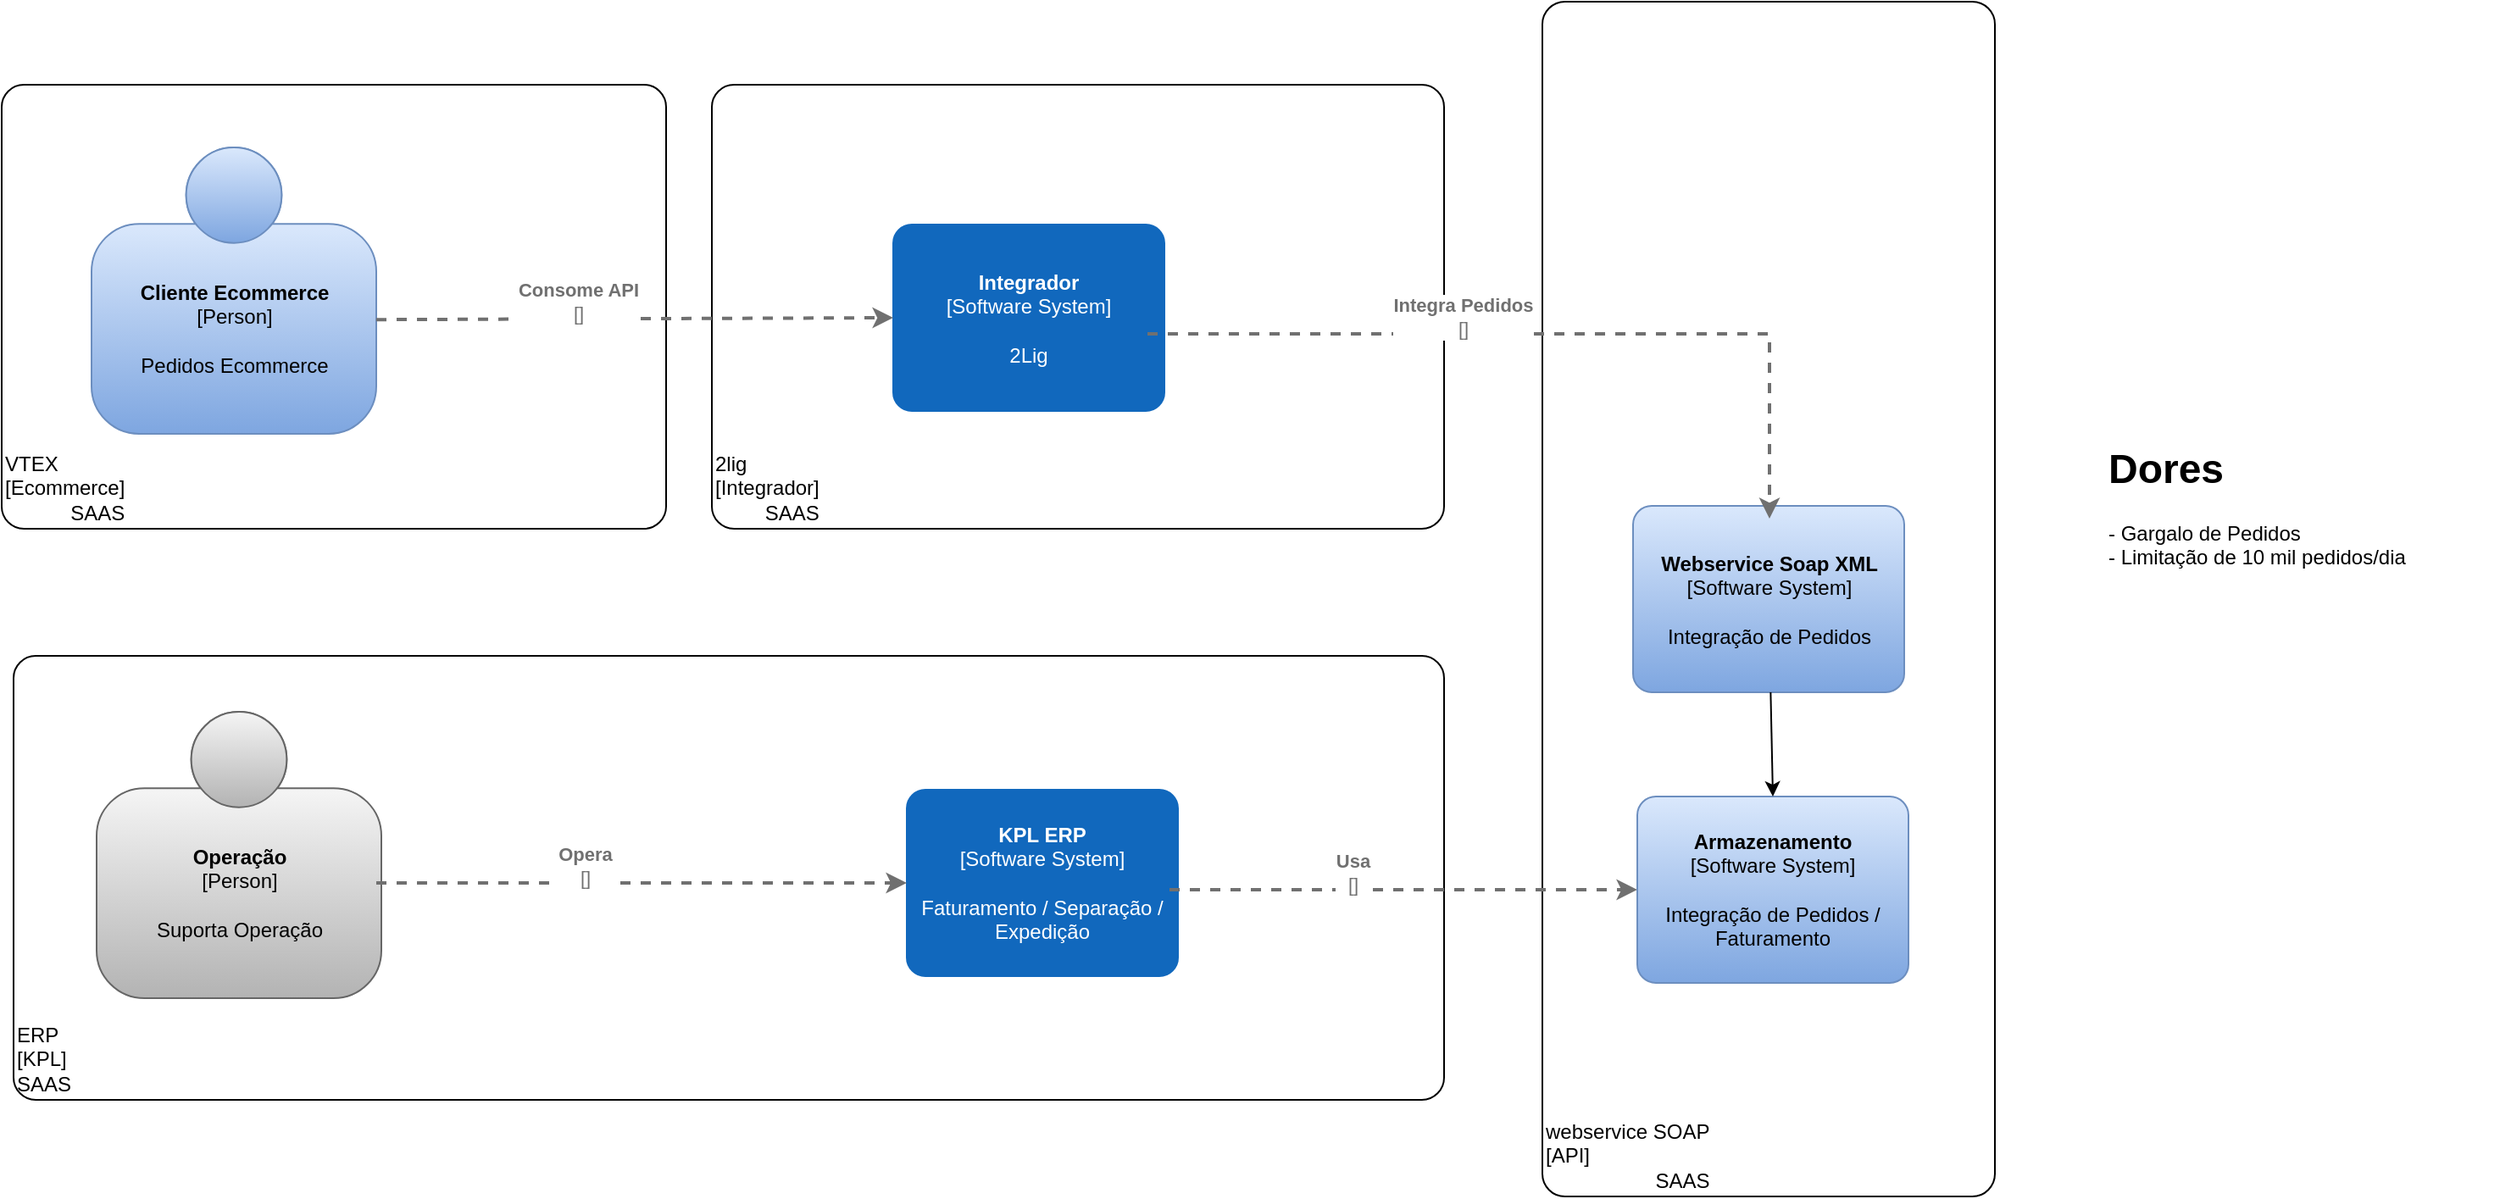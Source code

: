 <mxfile version="24.3.1" type="device" pages="4">
  <diagram id="OmUJoCWDqueXoq5qpoTA" name="Contexto">
    <mxGraphModel dx="1793" dy="923" grid="0" gridSize="10" guides="1" tooltips="1" connect="1" arrows="1" fold="1" page="1" pageScale="1" pageWidth="1169" pageHeight="827" math="0" shadow="0">
      <root>
        <mxCell id="rQmnXUWkHWz6gbuiEZhC-0" />
        <mxCell id="rQmnXUWkHWz6gbuiEZhC-1" parent="rQmnXUWkHWz6gbuiEZhC-0" />
        <object placeholders="1" c4Name="2lig" c4Type="DeploymentNode" c4OperationSystem="Integrador" c4ScalingFactor="SAAS" label="&lt;div style=&quot;text-align: left&quot;&gt;%c4Name%&lt;/div&gt;&lt;div style=&quot;text-align: left&quot;&gt;[%c4OperationSystem%]&lt;/div&gt;&lt;div style=&quot;text-align: right&quot;&gt;%c4ScalingFactor%&lt;/div&gt;" id="T5_YlXjmJw3T4DvJY53T-0">
          <mxCell style="rounded=1;whiteSpace=wrap;html=1;labelBackgroundColor=none;fillColor=#ffffff;fontColor=#000000;align=left;arcSize=5;strokeColor=#000000;verticalAlign=bottom;metaEdit=1;metaData={&quot;c4Type&quot;:{&quot;editable&quot;:false}};points=[[0.25,0,0],[0.5,0,0],[0.75,0,0],[1,0.25,0],[1,0.5,0],[1,0.75,0],[0.75,1,0],[0.5,1,0],[0.25,1,0],[0,0.75,0],[0,0.5,0],[0,0.25,0]];" vertex="1" parent="rQmnXUWkHWz6gbuiEZhC-1">
            <mxGeometry x="462" y="233" width="432" height="262" as="geometry" />
          </mxCell>
        </object>
        <object placeholders="1" c4Name="ERP" c4Type="DeploymentNode" c4OperationSystem="KPL" c4ScalingFactor="SAAS" label="&lt;div style=&quot;text-align: left&quot;&gt;%c4Name%&lt;/div&gt;&lt;div style=&quot;text-align: left&quot;&gt;[%c4OperationSystem%]&lt;/div&gt;&lt;div style=&quot;text-align: right&quot;&gt;%c4ScalingFactor%&lt;/div&gt;" id="KFLF6ZdXOJX_RJRnBaBo-0">
          <mxCell style="rounded=1;whiteSpace=wrap;html=1;labelBackgroundColor=none;fillColor=#ffffff;fontColor=#000000;align=left;arcSize=5;strokeColor=#000000;verticalAlign=bottom;metaEdit=1;metaData={&quot;c4Type&quot;:{&quot;editable&quot;:false}};points=[[0.25,0,0],[0.5,0,0],[0.75,0,0],[1,0.25,0],[1,0.5,0],[1,0.75,0],[0.75,1,0],[0.5,1,0],[0.25,1,0],[0,0.75,0],[0,0.5,0],[0,0.25,0]];" parent="rQmnXUWkHWz6gbuiEZhC-1" vertex="1">
            <mxGeometry x="50" y="570" width="844" height="262" as="geometry" />
          </mxCell>
        </object>
        <object placeholders="1" c4Name="VTEX" c4Type="DeploymentNode" c4OperationSystem="Ecommerce" c4ScalingFactor="SAAS" label="&lt;div style=&quot;text-align: left&quot;&gt;%c4Name%&lt;/div&gt;&lt;div style=&quot;text-align: left&quot;&gt;[%c4OperationSystem%]&lt;/div&gt;&lt;div style=&quot;text-align: right&quot;&gt;%c4ScalingFactor%&lt;/div&gt;" id="KFLF6ZdXOJX_RJRnBaBo-1">
          <mxCell style="rounded=1;whiteSpace=wrap;html=1;labelBackgroundColor=none;fillColor=#ffffff;fontColor=#000000;align=left;arcSize=5;strokeColor=#000000;verticalAlign=bottom;metaEdit=1;metaData={&quot;c4Type&quot;:{&quot;editable&quot;:false}};points=[[0.25,0,0],[0.5,0,0],[0.75,0,0],[1,0.25,0],[1,0.5,0],[1,0.75,0],[0.75,1,0],[0.5,1,0],[0.25,1,0],[0,0.75,0],[0,0.5,0],[0,0.25,0]];" parent="rQmnXUWkHWz6gbuiEZhC-1" vertex="1">
            <mxGeometry x="43" y="233" width="392" height="262" as="geometry" />
          </mxCell>
        </object>
        <object c4Name="Cliente Ecommerce" c4Type="Person" c4Description="Pedidos Ecommerce" label="&lt;b&gt;%c4Name%&lt;/b&gt;&lt;div&gt;[%c4Type%]&lt;/div&gt;&lt;br&gt;&lt;div&gt;%c4Description%&lt;/div&gt;" placeholders="1" id="n2CyttAYtpI47QcJ2L-a-0">
          <mxCell style="html=1;dashed=0;whitespace=wrap;fillColor=#dae8fc;strokeColor=#6c8ebf;shape=mxgraph.c4.person;align=center;metaEdit=1;points=[[0.5,0,0],[1,0.5,0],[1,0.75,0],[0.75,1,0],[0.5,1,0],[0.25,1,0],[0,0.75,0],[0,0.5,0]];metaData={&quot;c4Type&quot;:{&quot;editable&quot;:false}};gradientColor=#7ea6e0;" parent="rQmnXUWkHWz6gbuiEZhC-1" vertex="1">
            <mxGeometry x="96" y="270" width="168" height="169" as="geometry" />
          </mxCell>
        </object>
        <object c4Name="Operação" c4Type="Person" c4Description="Suporta Operação" label="&lt;b&gt;%c4Name%&lt;/b&gt;&lt;div&gt;[%c4Type%]&lt;/div&gt;&lt;br&gt;&lt;div&gt;%c4Description%&lt;/div&gt;" placeholders="1" id="n2CyttAYtpI47QcJ2L-a-1">
          <mxCell style="html=1;dashed=0;whitespace=wrap;fillColor=#f5f5f5;strokeColor=#666666;shape=mxgraph.c4.person;align=center;metaEdit=1;points=[[0.5,0,0],[1,0.5,0],[1,0.75,0],[0.75,1,0],[0.5,1,0],[0.25,1,0],[0,0.75,0],[0,0.5,0]];metaData={&quot;c4Type&quot;:{&quot;editable&quot;:false}};gradientColor=#b3b3b3;" parent="rQmnXUWkHWz6gbuiEZhC-1" vertex="1">
            <mxGeometry x="99" y="603" width="168" height="169" as="geometry" />
          </mxCell>
        </object>
        <object placeholders="1" c4Name="Integrador" c4Type="Software System" c4Description="2Lig" label="&lt;b&gt;%c4Name%&lt;/b&gt;&lt;div&gt;[%c4Type%]&lt;/div&gt;&lt;br&gt;&lt;div&gt;%c4Description%&lt;/div&gt;" link="data:page/id,cWcS566nQDhOLLqAMVER" id="KFLF6ZdXOJX_RJRnBaBo-2">
          <mxCell style="rounded=1;whiteSpace=wrap;html=1;labelBackgroundColor=none;fillColor=#1168BD;fontColor=#ffffff;align=center;arcSize=10;strokeColor=#1168BD;metaEdit=1;metaData={&quot;c4Type&quot;:{&quot;editable&quot;:false}};points=[[0.25,0,0],[0.5,0,0],[0.75,0,0],[1,0.25,0],[1,0.5,0],[1,0.75,0],[0.75,1,0],[0.5,1,0],[0.25,1,0],[0,0.75,0],[0,0.5,0],[0,0.25,0]];" parent="rQmnXUWkHWz6gbuiEZhC-1" vertex="1">
            <mxGeometry x="569" y="315.5" width="160" height="110.0" as="geometry" />
          </mxCell>
        </object>
        <object placeholders="1" c4Name="KPL ERP" c4Type="Software System" c4Description="Faturamento / Separação / Expedição" label="&lt;b&gt;%c4Name%&lt;/b&gt;&lt;div&gt;[%c4Type%]&lt;/div&gt;&lt;br&gt;&lt;div&gt;%c4Description%&lt;/div&gt;" link="data:page/id,cWcS566nQDhOLLqAMVER" id="KFLF6ZdXOJX_RJRnBaBo-3">
          <mxCell style="rounded=1;whiteSpace=wrap;html=1;labelBackgroundColor=none;fillColor=#1168BD;fontColor=#ffffff;align=center;arcSize=10;strokeColor=#1168BD;metaEdit=1;metaData={&quot;c4Type&quot;:{&quot;editable&quot;:false}};points=[[0.25,0,0],[0.5,0,0],[0.75,0,0],[1,0.25,0],[1,0.5,0],[1,0.75,0],[0.75,1,0],[0.5,1,0],[0.25,1,0],[0,0.75,0],[0,0.5,0],[0,0.25,0]];" parent="rQmnXUWkHWz6gbuiEZhC-1" vertex="1">
            <mxGeometry x="577" y="649" width="160" height="110.0" as="geometry" />
          </mxCell>
        </object>
        <object placeholders="1" c4Type="Relationship" c4Technology="" c4Description="Opera" label="&lt;div style=&quot;text-align: left&quot;&gt;&lt;div style=&quot;text-align: center&quot;&gt;&lt;b&gt;%c4Description%&lt;/b&gt;&lt;/div&gt;&lt;div style=&quot;text-align: center&quot;&gt;[%c4Technology%]&lt;/div&gt;&lt;/div&gt;" id="AAlDYxJro5xBDRQKTyXW-0">
          <mxCell style="edgeStyle=none;rounded=0;html=1;jettySize=auto;orthogonalLoop=1;strokeColor=#707070;strokeWidth=2;fontColor=#707070;jumpStyle=none;dashed=1;metaEdit=1;metaData={&quot;c4Type&quot;:{&quot;editable&quot;:false}};" parent="rQmnXUWkHWz6gbuiEZhC-1" target="KFLF6ZdXOJX_RJRnBaBo-3" edge="1">
            <mxGeometry x="-0.216" y="10" width="160" relative="1" as="geometry">
              <mxPoint x="264" y="704" as="sourcePoint" />
              <mxPoint x="484" y="675" as="targetPoint" />
              <mxPoint as="offset" />
              <Array as="points" />
            </mxGeometry>
          </mxCell>
        </object>
        <object placeholders="1" c4Type="Relationship" c4Technology="" c4Description="Consome API" label="&lt;div style=&quot;text-align: left&quot;&gt;&lt;div style=&quot;text-align: center&quot;&gt;&lt;b&gt;%c4Description%&lt;/b&gt;&lt;/div&gt;&lt;div style=&quot;text-align: center&quot;&gt;[%c4Technology%]&lt;/div&gt;&lt;/div&gt;" id="AAlDYxJro5xBDRQKTyXW-1">
          <mxCell style="edgeStyle=none;rounded=0;html=1;jettySize=auto;orthogonalLoop=1;strokeColor=#707070;strokeWidth=2;fontColor=#707070;jumpStyle=none;dashed=1;metaEdit=1;metaData={&quot;c4Type&quot;:{&quot;editable&quot;:false}};entryX=0;entryY=0.5;entryDx=0;entryDy=0;entryPerimeter=0;" parent="rQmnXUWkHWz6gbuiEZhC-1" target="KFLF6ZdXOJX_RJRnBaBo-2" edge="1">
            <mxGeometry x="-0.216" y="10" width="160" relative="1" as="geometry">
              <mxPoint x="264" y="371.59" as="sourcePoint" />
              <mxPoint x="350" y="369" as="targetPoint" />
              <mxPoint as="offset" />
              <Array as="points" />
            </mxGeometry>
          </mxCell>
        </object>
        <object placeholders="1" c4Name="webservice SOAP" c4Type="DeploymentNode" c4OperationSystem="API" c4ScalingFactor="SAAS" label="&lt;div style=&quot;text-align: left&quot;&gt;%c4Name%&lt;/div&gt;&lt;div style=&quot;text-align: left&quot;&gt;[%c4OperationSystem%]&lt;/div&gt;&lt;div style=&quot;text-align: right&quot;&gt;%c4ScalingFactor%&lt;/div&gt;" id="kbvaQ332rTUfjRXShiLJ-0">
          <mxCell style="rounded=1;whiteSpace=wrap;html=1;labelBackgroundColor=none;fillColor=#ffffff;fontColor=#000000;align=left;arcSize=5;strokeColor=#000000;verticalAlign=bottom;metaEdit=1;metaData={&quot;c4Type&quot;:{&quot;editable&quot;:false}};points=[[0.25,0,0],[0.5,0,0],[0.75,0,0],[1,0.25,0],[1,0.5,0],[1,0.75,0],[0.75,1,0],[0.5,1,0],[0.25,1,0],[0,0.75,0],[0,0.5,0],[0,0.25,0]];" parent="rQmnXUWkHWz6gbuiEZhC-1" vertex="1">
            <mxGeometry x="952" y="184" width="267" height="705" as="geometry" />
          </mxCell>
        </object>
        <object placeholders="1" c4Name="Webservice Soap XML" c4Type="Software System" c4Description="Integração de Pedidos" label="&lt;b&gt;%c4Name%&lt;/b&gt;&lt;div&gt;[%c4Type%]&lt;/div&gt;&lt;br&gt;&lt;div&gt;%c4Description%&lt;/div&gt;" id="kbvaQ332rTUfjRXShiLJ-1">
          <mxCell style="rounded=1;whiteSpace=wrap;html=1;labelBackgroundColor=none;fillColor=#dae8fc;align=center;arcSize=10;strokeColor=#6c8ebf;metaEdit=1;metaData={&quot;c4Type&quot;:{&quot;editable&quot;:false}};points=[[0.25,0,0],[0.5,0,0],[0.75,0,0],[1,0.25,0],[1,0.5,0],[1,0.75,0],[0.75,1,0],[0.5,1,0],[0.25,1,0],[0,0.75,0],[0,0.5,0],[0,0.25,0]];gradientColor=#7ea6e0;" parent="rQmnXUWkHWz6gbuiEZhC-1" vertex="1">
            <mxGeometry x="1005.5" y="481.5" width="160" height="110.0" as="geometry" />
          </mxCell>
        </object>
        <object placeholders="1" c4Type="Relationship" c4Technology="" c4Description="Integra Pedidos" label="&lt;div style=&quot;text-align: left&quot;&gt;&lt;div style=&quot;text-align: center&quot;&gt;&lt;b&gt;%c4Description%&lt;/b&gt;&lt;/div&gt;&lt;div style=&quot;text-align: center&quot;&gt;[%c4Technology%]&lt;/div&gt;&lt;/div&gt;" id="kbvaQ332rTUfjRXShiLJ-2">
          <mxCell style="edgeStyle=none;rounded=0;html=1;jettySize=auto;orthogonalLoop=1;strokeColor=#707070;strokeWidth=2;fontColor=#707070;jumpStyle=none;dashed=1;metaEdit=1;metaData={&quot;c4Type&quot;:{&quot;editable&quot;:false}};" parent="rQmnXUWkHWz6gbuiEZhC-1" edge="1">
            <mxGeometry x="-0.216" y="10" width="160" relative="1" as="geometry">
              <mxPoint x="719" y="380.04" as="sourcePoint" />
              <mxPoint x="1086" y="489" as="targetPoint" />
              <mxPoint as="offset" />
              <Array as="points">
                <mxPoint x="1086" y="380" />
              </Array>
            </mxGeometry>
          </mxCell>
        </object>
        <object placeholders="1" c4Type="Relationship" c4Technology="" c4Description="Usa" label="&lt;div style=&quot;text-align: left&quot;&gt;&lt;div style=&quot;text-align: center&quot;&gt;&lt;b&gt;%c4Description%&lt;/b&gt;&lt;/div&gt;&lt;div style=&quot;text-align: center&quot;&gt;[%c4Technology%]&lt;/div&gt;&lt;/div&gt;" id="kbvaQ332rTUfjRXShiLJ-3">
          <mxCell style="edgeStyle=none;rounded=0;html=1;jettySize=auto;orthogonalLoop=1;strokeColor=#707070;strokeWidth=2;fontColor=#707070;jumpStyle=none;dashed=1;metaEdit=1;metaData={&quot;c4Type&quot;:{&quot;editable&quot;:false}};entryX=0;entryY=0.5;entryDx=0;entryDy=0;entryPerimeter=0;" parent="rQmnXUWkHWz6gbuiEZhC-1" target="IZ723ijIGK7ePrLNVZIa-0" edge="1">
            <mxGeometry x="-0.216" y="10" width="160" relative="1" as="geometry">
              <mxPoint x="732" y="708.04" as="sourcePoint" />
              <mxPoint x="1099.04" y="912" as="targetPoint" />
              <mxPoint as="offset" />
              <Array as="points" />
            </mxGeometry>
          </mxCell>
        </object>
        <mxCell id="WsMjVOm7o_M56YIm6TGf-1" value="&lt;h1 style=&quot;margin-top: 0px;&quot;&gt;Dores&lt;/h1&gt;&lt;div&gt;- Gargalo de Pedidos&lt;/div&gt;&lt;div&gt;- Limitação de 10 mil pedidos/dia&amp;nbsp;&lt;/div&gt;&lt;div&gt;&lt;br&gt;&lt;/div&gt;" style="text;html=1;whiteSpace=wrap;overflow=hidden;rounded=0;" vertex="1" parent="rQmnXUWkHWz6gbuiEZhC-1">
          <mxGeometry x="1284" y="439" width="232" height="120" as="geometry" />
        </mxCell>
        <object placeholders="1" c4Name="Armazenamento" c4Type="Software System" c4Description="Integração de Pedidos / Faturamento" label="&lt;b&gt;%c4Name%&lt;/b&gt;&lt;div&gt;[%c4Type%]&lt;/div&gt;&lt;br&gt;&lt;div&gt;%c4Description%&lt;/div&gt;" id="IZ723ijIGK7ePrLNVZIa-0">
          <mxCell style="rounded=1;whiteSpace=wrap;html=1;labelBackgroundColor=none;fillColor=#dae8fc;align=center;arcSize=10;strokeColor=#6c8ebf;metaEdit=1;metaData={&quot;c4Type&quot;:{&quot;editable&quot;:false}};points=[[0.25,0,0],[0.5,0,0],[0.75,0,0],[1,0.25,0],[1,0.5,0],[1,0.75,0],[0.75,1,0],[0.5,1,0],[0.25,1,0],[0,0.75,0],[0,0.5,0],[0,0.25,0]];gradientColor=#7ea6e0;" vertex="1" parent="rQmnXUWkHWz6gbuiEZhC-1">
            <mxGeometry x="1008" y="653" width="160" height="110.0" as="geometry" />
          </mxCell>
        </object>
        <mxCell id="IZ723ijIGK7ePrLNVZIa-1" value="" style="endArrow=classic;html=1;rounded=0;entryX=0.5;entryY=0;entryDx=0;entryDy=0;entryPerimeter=0;" edge="1" parent="rQmnXUWkHWz6gbuiEZhC-1" source="kbvaQ332rTUfjRXShiLJ-1" target="IZ723ijIGK7ePrLNVZIa-0">
          <mxGeometry width="50" height="50" relative="1" as="geometry">
            <mxPoint x="903" y="574" as="sourcePoint" />
            <mxPoint x="953" y="524" as="targetPoint" />
          </mxGeometry>
        </mxCell>
      </root>
    </mxGraphModel>
  </diagram>
  <diagram id="cWcS566nQDhOLLqAMVER" name="Contaimer">
    <mxGraphModel dx="2607" dy="1342" grid="0" gridSize="10" guides="0" tooltips="1" connect="1" arrows="1" fold="1" page="1" pageScale="1" pageWidth="827" pageHeight="1169" math="0" shadow="0">
      <root>
        <mxCell id="0" />
        <mxCell id="1" parent="0" />
        <object placeholders="1" c4Name="Client Envirolment" c4Type="DeploymentNode" c4OperationSystem="" c4ScalingFactor="" label="&lt;div style=&quot;text-align: left&quot;&gt;%c4Name%&lt;/div&gt;&lt;div style=&quot;text-align: left&quot;&gt;[%c4OperationSystem%]&lt;/div&gt;&lt;div style=&quot;text-align: right&quot;&gt;%c4ScalingFactor%&lt;/div&gt;" id="6Pm6-BvvKO2H3pWIC4Nk-21">
          <mxCell style="rounded=1;whiteSpace=wrap;html=1;labelBackgroundColor=none;fillColor=#ffffff;fontColor=#000000;align=left;arcSize=5;strokeColor=#000000;verticalAlign=bottom;metaEdit=1;metaData={&quot;c4Type&quot;:{&quot;editable&quot;:false}};points=[[0.25,0,0],[0.5,0,0],[0.75,0,0],[1,0.25,0],[1,0.5,0],[1,0.75,0],[0.75,1,0],[0.5,1,0],[0.25,1,0],[0,0.75,0],[0,0.5,0],[0,0.25,0]];" parent="1" vertex="1">
            <mxGeometry x="46" y="71" width="1300" height="945" as="geometry" />
          </mxCell>
        </object>
        <object placeholders="1" c4Name="2Lig" c4Type="DeploymentNode" c4OperationSystem="Integrador" c4ScalingFactor="SAAS" label="&lt;div style=&quot;text-align: left&quot;&gt;%c4Name%&lt;/div&gt;&lt;div style=&quot;text-align: left&quot;&gt;[%c4OperationSystem%]&lt;/div&gt;&lt;div style=&quot;text-align: right&quot;&gt;%c4ScalingFactor%&lt;/div&gt;" id="AY8ovK6SVIOUIteNGLBJ-7">
          <mxCell style="rounded=1;whiteSpace=wrap;html=1;labelBackgroundColor=none;fillColor=#ffffff;fontColor=#000000;align=left;arcSize=5;strokeColor=#000000;verticalAlign=bottom;metaEdit=1;metaData={&quot;c4Type&quot;:{&quot;editable&quot;:false}};points=[[0.25,0,0],[0.5,0,0],[0.75,0,0],[1,0.25,0],[1,0.5,0],[1,0.75,0],[0.75,1,0],[0.5,1,0],[0.25,1,0],[0,0.75,0],[0,0.5,0],[0,0.25,0]];" vertex="1" parent="1">
            <mxGeometry x="718" y="88" width="586" height="414" as="geometry" />
          </mxCell>
        </object>
        <object placeholders="1" c4Name="Armazenamento" c4Type="DeploymentNode" c4OperationSystem="API" c4ScalingFactor="SAAS" label="&lt;div style=&quot;text-align: left&quot;&gt;%c4Name%&lt;/div&gt;&lt;div style=&quot;text-align: left&quot;&gt;[%c4OperationSystem%]&lt;/div&gt;&lt;div style=&quot;text-align: right&quot;&gt;%c4ScalingFactor%&lt;/div&gt;" id="iDf1yMDSKFGEPbIzJbsE-1">
          <mxCell style="rounded=1;whiteSpace=wrap;html=1;labelBackgroundColor=none;fillColor=#ffffff;fontColor=#000000;align=left;arcSize=5;strokeColor=#000000;verticalAlign=bottom;metaEdit=1;metaData={&quot;c4Type&quot;:{&quot;editable&quot;:false}};points=[[0.25,0,0],[0.5,0,0],[0.75,0,0],[1,0.25,0],[1,0.5,0],[1,0.75,0],[0.75,1,0],[0.5,1,0],[0.25,1,0],[0,0.75,0],[0,0.5,0],[0,0.25,0]];" parent="1" vertex="1">
            <mxGeometry x="1387" y="74" width="267" height="949" as="geometry" />
          </mxCell>
        </object>
        <object placeholders="1" c4Name="ERP" c4Type="DeploymentNode" c4OperationSystem="KPL" c4ScalingFactor="SAAS" label="&lt;div style=&quot;text-align: left&quot;&gt;%c4Name%&lt;/div&gt;&lt;div style=&quot;text-align: left&quot;&gt;[%c4OperationSystem%]&lt;/div&gt;&lt;div style=&quot;text-align: right&quot;&gt;%c4ScalingFactor%&lt;/div&gt;" id="6Pm6-BvvKO2H3pWIC4Nk-81">
          <mxCell style="rounded=1;whiteSpace=wrap;html=1;labelBackgroundColor=none;fillColor=#ffffff;fontColor=#000000;align=left;arcSize=5;strokeColor=#000000;verticalAlign=bottom;metaEdit=1;metaData={&quot;c4Type&quot;:{&quot;editable&quot;:false}};points=[[0.25,0,0],[0.5,0,0],[0.75,0,0],[1,0.25,0],[1,0.5,0],[1,0.75,0],[0.75,1,0],[0.5,1,0],[0.25,1,0],[0,0.75,0],[0,0.5,0],[0,0.25,0]];" parent="1" vertex="1">
            <mxGeometry x="289" y="520" width="1025" height="448" as="geometry" />
          </mxCell>
        </object>
        <object placeholders="1" c4Name="VTEX" c4Type="DeploymentNode" c4OperationSystem="Ecommerce" c4ScalingFactor="SAAS" label="&lt;div style=&quot;text-align: left&quot;&gt;%c4Name%&lt;/div&gt;&lt;div style=&quot;text-align: left&quot;&gt;[%c4OperationSystem%]&lt;/div&gt;&lt;div style=&quot;text-align: right&quot;&gt;%c4ScalingFactor%&lt;/div&gt;" id="80l2wmMz_ZBJQOmUE3gU-2">
          <mxCell style="rounded=1;whiteSpace=wrap;html=1;labelBackgroundColor=none;fillColor=#ffffff;fontColor=#000000;align=left;arcSize=5;strokeColor=#000000;verticalAlign=bottom;metaEdit=1;metaData={&quot;c4Type&quot;:{&quot;editable&quot;:false}};points=[[0.25,0,0],[0.5,0,0],[0.75,0,0],[1,0.25,0],[1,0.5,0],[1,0.75,0],[0.75,1,0],[0.5,1,0],[0.25,1,0],[0,0.75,0],[0,0.5,0],[0,0.25,0]];" parent="1" vertex="1">
            <mxGeometry x="71" y="95" width="562" height="414" as="geometry" />
          </mxCell>
        </object>
        <object c4Name="Cliente E-commerce" c4Type="Person" c4Description="Compras pelo Site" label="&lt;b&gt;%c4Name%&lt;/b&gt;&lt;div&gt;[%c4Type%]&lt;/div&gt;&lt;br&gt;&lt;div&gt;%c4Description%&lt;/div&gt;" placeholders="1" id="80l2wmMz_ZBJQOmUE3gU-1">
          <mxCell style="html=1;dashed=0;whitespace=wrap;fillColor=#dae8fc;strokeColor=#6c8ebf;shape=mxgraph.c4.person;align=center;metaEdit=1;points=[[0.5,0,0],[1,0.5,0],[1,0.75,0],[0.75,1,0],[0.5,1,0],[0.25,1,0],[0,0.75,0],[0,0.5,0]];metaData={&quot;c4Type&quot;:{&quot;editable&quot;:false}};gradientColor=#7ea6e0;" parent="1" vertex="1">
            <mxGeometry x="105" y="163" width="168" height="169" as="geometry" />
          </mxCell>
        </object>
        <object c4Name="Operação" c4Type="Person" c4Description="Suporte Operação" label="&lt;b&gt;%c4Name%&lt;/b&gt;&lt;div&gt;[%c4Type%]&lt;/div&gt;&lt;br&gt;&lt;div&gt;%c4Description%&lt;/div&gt;" placeholders="1" id="80l2wmMz_ZBJQOmUE3gU-6">
          <mxCell style="html=1;dashed=0;whitespace=wrap;fillColor=#f5f5f5;strokeColor=#666666;shape=mxgraph.c4.person;align=center;metaEdit=1;points=[[0.5,0,0],[1,0.5,0],[1,0.75,0],[0.75,1,0],[0.5,1,0],[0.25,1,0],[0,0.75,0],[0,0.5,0]];metaData={&quot;c4Type&quot;:{&quot;editable&quot;:false}};gradientColor=#b3b3b3;" parent="1" vertex="1">
            <mxGeometry x="99" y="603" width="168" height="169" as="geometry" />
          </mxCell>
        </object>
        <object placeholders="1" c4Type="Relationship" c4Technology="" c4Description="Usa" label="&lt;div style=&quot;text-align: left&quot;&gt;&lt;div style=&quot;text-align: center&quot;&gt;&lt;b&gt;%c4Description%&lt;/b&gt;&lt;/div&gt;&lt;div style=&quot;text-align: center&quot;&gt;[%c4Technology%]&lt;/div&gt;&lt;/div&gt;" id="6Pm6-BvvKO2H3pWIC4Nk-16">
          <mxCell style="edgeStyle=none;rounded=0;html=1;jettySize=auto;orthogonalLoop=1;strokeColor=#707070;strokeWidth=2;fontColor=#707070;jumpStyle=none;dashed=1;metaEdit=1;metaData={&quot;c4Type&quot;:{&quot;editable&quot;:false}};entryX=0.5;entryY=1;entryDx=0;entryDy=0;entryPerimeter=0;" parent="1" target="6Pm6-BvvKO2H3pWIC4Nk-35" edge="1">
            <mxGeometry x="-0.216" y="10" width="160" relative="1" as="geometry">
              <mxPoint x="912" y="384" as="sourcePoint" />
              <mxPoint x="952" y="384" as="targetPoint" />
              <mxPoint as="offset" />
            </mxGeometry>
          </mxCell>
        </object>
        <object placeholders="1" c4Type="Relationship" c4Technology="" c4Description="Acessa" label="&lt;div style=&quot;text-align: left&quot;&gt;&lt;div style=&quot;text-align: center&quot;&gt;&lt;b&gt;%c4Description%&lt;/b&gt;&lt;/div&gt;&lt;div style=&quot;text-align: center&quot;&gt;[%c4Technology%]&lt;/div&gt;&lt;/div&gt;" id="6Pm6-BvvKO2H3pWIC4Nk-20">
          <mxCell style="edgeStyle=none;rounded=0;html=1;jettySize=auto;orthogonalLoop=1;strokeColor=#707070;strokeWidth=2;fontColor=#707070;jumpStyle=none;dashed=1;metaEdit=1;metaData={&quot;c4Type&quot;:{&quot;editable&quot;:false}};entryX=0.011;entryY=0.595;entryDx=0;entryDy=0;entryPerimeter=0;" parent="1" source="80l2wmMz_ZBJQOmUE3gU-1" target="6Pm6-BvvKO2H3pWIC4Nk-26" edge="1">
            <mxGeometry x="-0.216" y="10" width="160" relative="1" as="geometry">
              <mxPoint x="271.998" y="257.028" as="sourcePoint" />
              <mxPoint x="357" y="257" as="targetPoint" />
              <mxPoint as="offset" />
              <Array as="points">
                <mxPoint x="194" y="458" />
              </Array>
            </mxGeometry>
          </mxCell>
        </object>
        <object placeholders="1" c4Name="" c4Type="Component" c4Technology="technology" c4Description="Front End E-Commerce" label="&lt;b&gt;%c4Name%&lt;/b&gt;&lt;div&gt;[%c4Type%: %c4Technology%]&lt;/div&gt;&lt;br&gt;&lt;div&gt;%c4Description%&lt;/div&gt;" link="data:page/id,z-gVikQ5z3uHVlFhHRUU" id="6Pm6-BvvKO2H3pWIC4Nk-26">
          <mxCell style="rounded=1;whiteSpace=wrap;html=1;labelBackgroundColor=none;fillColor=#dae8fc;align=center;arcSize=10;strokeColor=#6c8ebf;metaEdit=1;metaData={&quot;c4Type&quot;:{&quot;editable&quot;:false}};points=[[0.25,0,0],[0.5,0,0],[0.75,0,0],[1,0.25,0],[1,0.5,0],[1,0.75,0],[0.75,1,0],[0.5,1,0],[0.25,1,0],[0,0.75,0],[0,0.5,0],[0,0.25,0]];gradientColor=#7ea6e0;" parent="1" vertex="1">
            <mxGeometry x="391" y="393" width="160" height="110.0" as="geometry" />
          </mxCell>
        </object>
        <object placeholders="1" c4Name="" c4Type="Component" c4Technology="technology" c4Description="Portal de Configuração" label="&lt;b&gt;%c4Name%&lt;/b&gt;&lt;div&gt;[%c4Type%: %c4Technology%]&lt;/div&gt;&lt;br&gt;&lt;div&gt;%c4Description%&lt;/div&gt;" link="data:page/id,z-gVikQ5z3uHVlFhHRUU" id="6Pm6-BvvKO2H3pWIC4Nk-32">
          <mxCell style="rounded=1;whiteSpace=wrap;html=1;labelBackgroundColor=none;fillColor=#dae8fc;align=center;arcSize=10;strokeColor=#6c8ebf;metaEdit=1;metaData={&quot;c4Type&quot;:{&quot;editable&quot;:false}};points=[[0.25,0,0],[0.5,0,0],[0.75,0,0],[1,0.25,0],[1,0.5,0],[1,0.75,0],[0.75,1,0],[0.5,1,0],[0.25,1,0],[0,0.75,0],[0,0.5,0],[0,0.25,0]];gradientColor=#7ea6e0;" parent="1" vertex="1">
            <mxGeometry x="830" y="378" width="160" height="110.0" as="geometry" />
          </mxCell>
        </object>
        <mxCell id="6Pm6-BvvKO2H3pWIC4Nk-33" value="" style="group" parent="1" vertex="1" connectable="0">
          <mxGeometry x="352" y="105" width="235" height="253" as="geometry" />
        </mxCell>
        <object placeholders="1" c4Name="" c4Type="ExecutionEnvironment" c4Application="VTEX" label="&lt;div style=&quot;text-align: left&quot;&gt;%c4Name%&lt;/div&gt;&lt;div style=&quot;text-align: left&quot;&gt;[%c4Application%]&lt;/div&gt;" id="6Pm6-BvvKO2H3pWIC4Nk-7">
          <mxCell style="rounded=1;whiteSpace=wrap;html=1;labelBackgroundColor=none;fillColor=#ffffff;fontColor=#000000;align=left;arcSize=5;strokeColor=#000000;verticalAlign=bottom;metaEdit=1;metaData={&quot;c4Type&quot;:{&quot;editable&quot;:false}};points=[[0.25,0,0],[0.5,0,0],[0.75,0,0],[1,0.25,0],[1,0.5,0],[1,0.75,0],[0.75,1,0],[0.5,1,0],[0.25,1,0],[0,0.75,0],[0,0.5,0],[0,0.25,0]];" parent="6Pm6-BvvKO2H3pWIC4Nk-33" vertex="1">
            <mxGeometry x="1" y="-1.054" width="235" height="253" as="geometry" />
          </mxCell>
        </object>
        <object placeholders="1" c4Name="" c4Type="Component" c4Technology="technology" c4Description="Portal Admin" label="&lt;b&gt;%c4Name%&lt;/b&gt;&lt;div&gt;[%c4Type%: %c4Technology%]&lt;/div&gt;&lt;br&gt;&lt;div&gt;%c4Description%&lt;/div&gt;" id="6Pm6-BvvKO2H3pWIC4Nk-27">
          <mxCell style="rounded=1;whiteSpace=wrap;html=1;labelBackgroundColor=none;fillColor=#dae8fc;align=center;arcSize=10;strokeColor=#6c8ebf;metaEdit=1;metaData={&quot;c4Type&quot;:{&quot;editable&quot;:false}};points=[[0.25,0,0],[0.5,0,0],[0.75,0,0],[1,0.25,0],[1,0.5,0],[1,0.75,0],[0.75,1,0],[0.5,1,0],[0.25,1,0],[0,0.75,0],[0,0.5,0],[0,0.25,0]];gradientColor=#7ea6e0;" parent="6Pm6-BvvKO2H3pWIC4Nk-33" vertex="1">
            <mxGeometry x="12" y="9.488" width="88" height="95.929" as="geometry" />
          </mxCell>
        </object>
        <object placeholders="1" c4Name="" c4Type="Component" c4Technology="technology" c4Description="Gateway Frete" label="&lt;b&gt;%c4Name%&lt;/b&gt;&lt;div&gt;[%c4Type%: %c4Technology%]&lt;/div&gt;&lt;br&gt;&lt;div&gt;%c4Description%&lt;/div&gt;" id="6Pm6-BvvKO2H3pWIC4Nk-28">
          <mxCell style="rounded=1;whiteSpace=wrap;html=1;labelBackgroundColor=none;fillColor=#dae8fc;align=center;arcSize=10;strokeColor=#6c8ebf;metaEdit=1;metaData={&quot;c4Type&quot;:{&quot;editable&quot;:false}};points=[[0.25,0,0],[0.5,0,0],[0.75,0,0],[1,0.25,0],[1,0.5,0],[1,0.75,0],[0.75,1,0],[0.5,1,0],[0.25,1,0],[0,0.75,0],[0,0.5,0],[0,0.25,0]];gradientColor=#7ea6e0;" parent="6Pm6-BvvKO2H3pWIC4Nk-33" vertex="1">
            <mxGeometry x="127" y="10.542" width="88" height="90.658" as="geometry" />
          </mxCell>
        </object>
        <object placeholders="1" c4Name="" c4Type="Component" c4Technology="technology" c4Description="Gateway Pagamento" label="&lt;b&gt;%c4Name%&lt;/b&gt;&lt;div&gt;[%c4Type%: %c4Technology%]&lt;/div&gt;&lt;br&gt;&lt;div&gt;%c4Description%&lt;/div&gt;" id="6Pm6-BvvKO2H3pWIC4Nk-30">
          <mxCell style="rounded=1;whiteSpace=wrap;html=1;labelBackgroundColor=none;fillColor=#dae8fc;align=center;arcSize=10;strokeColor=#6c8ebf;metaEdit=1;metaData={&quot;c4Type&quot;:{&quot;editable&quot;:false}};points=[[0.25,0,0],[0.5,0,0],[0.75,0,0],[1,0.25,0],[1,0.5,0],[1,0.75,0],[0.75,1,0],[0.5,1,0],[0.25,1,0],[0,0.75,0],[0,0.5,0],[0,0.25,0]];gradientColor=#7ea6e0;" parent="6Pm6-BvvKO2H3pWIC4Nk-33" vertex="1">
            <mxGeometry x="128" y="117.013" width="88" height="85.388" as="geometry" />
          </mxCell>
        </object>
        <object placeholders="1" c4Name="" c4Type="Component" c4Technology="technology" c4Description="Carrinho de Compra" label="&lt;b&gt;%c4Name%&lt;/b&gt;&lt;div&gt;[%c4Type%: %c4Technology%]&lt;/div&gt;&lt;br&gt;&lt;div&gt;%c4Description%&lt;/div&gt;" id="AY8ovK6SVIOUIteNGLBJ-6">
          <mxCell style="rounded=1;whiteSpace=wrap;html=1;labelBackgroundColor=none;fillColor=#dae8fc;align=center;arcSize=10;strokeColor=#6c8ebf;metaEdit=1;metaData={&quot;c4Type&quot;:{&quot;editable&quot;:false}};points=[[0.25,0,0],[0.5,0,0],[0.75,0,0],[1,0.25,0],[1,0.5,0],[1,0.75,0],[0.75,1,0],[0.5,1,0],[0.25,1,0],[0,0.75,0],[0,0.5,0],[0,0.25,0]];gradientColor=#7ea6e0;" vertex="1" parent="6Pm6-BvvKO2H3pWIC4Nk-33">
            <mxGeometry x="13" y="118.067" width="88" height="87.496" as="geometry" />
          </mxCell>
        </object>
        <mxCell id="6Pm6-BvvKO2H3pWIC4Nk-34" value="" style="group" parent="1" vertex="1" connectable="0">
          <mxGeometry x="794" y="102" width="235" height="240" as="geometry" />
        </mxCell>
        <object placeholders="1" c4Name="" c4Type="ExecutionEnvironment" c4Application="Aplicação" label="&lt;div style=&quot;text-align: left&quot;&gt;%c4Name%&lt;/div&gt;&lt;div style=&quot;text-align: left&quot;&gt;[%c4Application%]&lt;/div&gt;" id="6Pm6-BvvKO2H3pWIC4Nk-35">
          <mxCell style="rounded=1;whiteSpace=wrap;html=1;labelBackgroundColor=none;fillColor=#ffffff;fontColor=#000000;align=left;arcSize=5;strokeColor=#000000;verticalAlign=bottom;metaEdit=1;metaData={&quot;c4Type&quot;:{&quot;editable&quot;:false}};points=[[0.25,0,0],[0.5,0,0],[0.75,0,0],[1,0.25,0],[1,0.5,0],[1,0.75,0],[0.75,1,0],[0.5,1,0],[0.25,1,0],[0,0.75,0],[0,0.5,0],[0,0.25,0]];" parent="6Pm6-BvvKO2H3pWIC4Nk-34" vertex="1">
            <mxGeometry y="-4" width="235" height="244" as="geometry" />
          </mxCell>
        </object>
        <object placeholders="1" c4Name="" c4Type="Component" c4Technology="technology" c4Description="Orquestrador" label="&lt;b&gt;%c4Name%&lt;/b&gt;&lt;div&gt;[%c4Type%: %c4Technology%]&lt;/div&gt;&lt;br&gt;&lt;div&gt;%c4Description%&lt;/div&gt;" id="6Pm6-BvvKO2H3pWIC4Nk-36">
          <mxCell style="rounded=1;whiteSpace=wrap;html=1;labelBackgroundColor=none;fillColor=#dae8fc;align=center;arcSize=10;strokeColor=#6c8ebf;metaEdit=1;metaData={&quot;c4Type&quot;:{&quot;editable&quot;:false}};points=[[0.25,0,0],[0.5,0,0],[0.75,0,0],[1,0.25,0],[1,0.5,0],[1,0.75,0],[0.75,1,0],[0.5,1,0],[0.25,1,0],[0,0.75,0],[0,0.5,0],[0,0.25,0]];gradientColor=#7ea6e0;" parent="6Pm6-BvvKO2H3pWIC4Nk-34" vertex="1">
            <mxGeometry x="12" y="9" width="88" height="202" as="geometry" />
          </mxCell>
        </object>
        <object placeholders="1" c4Name="" c4Type="Component" c4Technology="technology" c4Description="Agendador de Pedido" label="&lt;b&gt;%c4Name%&lt;/b&gt;&lt;div&gt;[%c4Type%: %c4Technology%]&lt;/div&gt;&lt;br&gt;&lt;div&gt;%c4Description%&lt;/div&gt;" id="6Pm6-BvvKO2H3pWIC4Nk-37">
          <mxCell style="rounded=1;whiteSpace=wrap;html=1;labelBackgroundColor=none;fillColor=#dae8fc;align=center;arcSize=10;strokeColor=#6c8ebf;metaEdit=1;metaData={&quot;c4Type&quot;:{&quot;editable&quot;:false}};points=[[0.25,0,0],[0.5,0,0],[0.75,0,0],[1,0.25,0],[1,0.5,0],[1,0.75,0],[0.75,1,0],[0.5,1,0],[0.25,1,0],[0,0.75,0],[0,0.5,0],[0,0.25,0]];gradientColor=#7ea6e0;" parent="6Pm6-BvvKO2H3pWIC4Nk-34" vertex="1">
            <mxGeometry x="127" y="5" width="88" height="65" as="geometry" />
          </mxCell>
        </object>
        <object placeholders="1" c4Name="" c4Type="Component" c4Technology="technology" c4Description="Retentativa" label="&lt;b&gt;%c4Name%&lt;/b&gt;&lt;div&gt;[%c4Type%: %c4Technology%]&lt;/div&gt;&lt;br&gt;&lt;div&gt;%c4Description%&lt;/div&gt;" id="6Pm6-BvvKO2H3pWIC4Nk-43">
          <mxCell style="rounded=1;whiteSpace=wrap;html=1;labelBackgroundColor=none;fillColor=#dae8fc;align=center;arcSize=10;strokeColor=#6c8ebf;metaEdit=1;metaData={&quot;c4Type&quot;:{&quot;editable&quot;:false}};points=[[0.25,0,0],[0.5,0,0],[0.75,0,0],[1,0.25,0],[1,0.5,0],[1,0.75,0],[0.75,1,0],[0.5,1,0],[0.25,1,0],[0,0.75,0],[0,0.5,0],[0,0.25,0]];gradientColor=#7ea6e0;" parent="6Pm6-BvvKO2H3pWIC4Nk-34" vertex="1">
            <mxGeometry x="126" y="84" width="88" height="60" as="geometry" />
          </mxCell>
        </object>
        <object placeholders="1" c4Name="" c4Type="Component" c4Technology="technology" c4Description="Logs de Integração" label="&lt;b&gt;%c4Name%&lt;/b&gt;&lt;div&gt;[%c4Type%: %c4Technology%]&lt;/div&gt;&lt;br&gt;&lt;div&gt;%c4Description%&lt;/div&gt;" id="6Pm6-BvvKO2H3pWIC4Nk-44">
          <mxCell style="rounded=1;whiteSpace=wrap;html=1;labelBackgroundColor=none;fillColor=#dae8fc;align=center;arcSize=10;strokeColor=#6c8ebf;metaEdit=1;metaData={&quot;c4Type&quot;:{&quot;editable&quot;:false}};points=[[0.25,0,0],[0.5,0,0],[0.75,0,0],[1,0.25,0],[1,0.5,0],[1,0.75,0],[0.75,1,0],[0.5,1,0],[0.25,1,0],[0,0.75,0],[0,0.5,0],[0,0.25,0]];gradientColor=#7ea6e0;" parent="6Pm6-BvvKO2H3pWIC4Nk-34" vertex="1">
            <mxGeometry x="127" y="155" width="88" height="76" as="geometry" />
          </mxCell>
        </object>
        <object placeholders="1" c4Type="Relationship" c4Technology="" c4Description="Usa" label="&lt;div style=&quot;text-align: left&quot;&gt;&lt;div style=&quot;text-align: center&quot;&gt;&lt;b&gt;%c4Description%&lt;/b&gt;&lt;/div&gt;&lt;div style=&quot;text-align: center&quot;&gt;[%c4Technology%]&lt;/div&gt;&lt;/div&gt;" id="6Pm6-BvvKO2H3pWIC4Nk-45">
          <mxCell style="edgeStyle=none;rounded=0;html=1;jettySize=auto;orthogonalLoop=1;strokeColor=#707070;strokeWidth=2;fontColor=#707070;jumpStyle=none;dashed=1;metaEdit=1;metaData={&quot;c4Type&quot;:{&quot;editable&quot;:false}};entryX=0.5;entryY=1;entryDx=0;entryDy=0;entryPerimeter=0;exitX=0.5;exitY=0;exitDx=0;exitDy=0;exitPerimeter=0;" parent="1" source="6Pm6-BvvKO2H3pWIC4Nk-26" target="6Pm6-BvvKO2H3pWIC4Nk-7" edge="1">
            <mxGeometry x="-0.216" y="10" width="160" relative="1" as="geometry">
              <mxPoint x="702" y="265" as="sourcePoint" />
              <mxPoint x="733" y="265" as="targetPoint" />
              <mxPoint as="offset" />
            </mxGeometry>
          </mxCell>
        </object>
        <object placeholders="1" c4Type="Relationship" c4Technology="" c4Description="Consome" label="&lt;div style=&quot;text-align: left&quot;&gt;&lt;div style=&quot;text-align: center&quot;&gt;&lt;b&gt;%c4Description%&lt;/b&gt;&lt;/div&gt;&lt;div style=&quot;text-align: center&quot;&gt;[%c4Technology%]&lt;/div&gt;&lt;/div&gt;" id="6Pm6-BvvKO2H3pWIC4Nk-48">
          <mxCell style="edgeStyle=none;rounded=0;html=1;jettySize=auto;orthogonalLoop=1;strokeColor=#707070;strokeWidth=2;fontColor=#707070;jumpStyle=none;dashed=1;metaEdit=1;metaData={&quot;c4Type&quot;:{&quot;editable&quot;:false}};exitX=1;exitY=0.5;exitDx=0;exitDy=0;exitPerimeter=0;" parent="1" source="6Pm6-BvvKO2H3pWIC4Nk-26" edge="1">
            <mxGeometry x="-0.209" y="16" width="160" relative="1" as="geometry">
              <mxPoint x="626.997" y="327" as="sourcePoint" />
              <mxPoint x="829" y="448" as="targetPoint" />
              <mxPoint as="offset" />
              <Array as="points" />
            </mxGeometry>
          </mxCell>
        </object>
        <object placeholders="1" c4Type="Relationship" c4Technology="" c4Description="Consome" label="&lt;div style=&quot;text-align: left&quot;&gt;&lt;div style=&quot;text-align: center&quot;&gt;&lt;b&gt;%c4Description%&lt;/b&gt;&lt;/div&gt;&lt;div style=&quot;text-align: center&quot;&gt;[%c4Technology%]&lt;/div&gt;&lt;/div&gt;" id="6Pm6-BvvKO2H3pWIC4Nk-49">
          <mxCell style="edgeStyle=none;rounded=0;html=1;jettySize=auto;orthogonalLoop=1;strokeColor=#707070;strokeWidth=2;fontColor=#707070;jumpStyle=none;dashed=1;metaEdit=1;metaData={&quot;c4Type&quot;:{&quot;editable&quot;:false}};exitX=1;exitY=0.25;exitDx=0;exitDy=0;exitPerimeter=0;entryX=0.5;entryY=0;entryDx=0;entryDy=0;entryPerimeter=0;" parent="1" source="6Pm6-BvvKO2H3pWIC4Nk-32" edge="1">
            <mxGeometry x="-0.244" y="-12" width="160" relative="1" as="geometry">
              <mxPoint x="1020" y="449" as="sourcePoint" />
              <mxPoint x="1507.0" y="468" as="targetPoint" />
              <mxPoint as="offset" />
              <Array as="points">
                <mxPoint x="1507" y="406" />
              </Array>
            </mxGeometry>
          </mxCell>
        </object>
        <mxCell id="6Pm6-BvvKO2H3pWIC4Nk-65" value="" style="group" parent="1" vertex="1" connectable="0">
          <mxGeometry x="358" y="703" width="235" height="240" as="geometry" />
        </mxCell>
        <object placeholders="1" c4Name="" c4Type="ExecutionEnvironment" c4Application="Aplicação" label="&lt;div style=&quot;text-align: left&quot;&gt;%c4Name%&lt;/div&gt;&lt;div style=&quot;text-align: left&quot;&gt;[%c4Application%]&lt;/div&gt;" id="6Pm6-BvvKO2H3pWIC4Nk-66">
          <mxCell style="rounded=1;whiteSpace=wrap;html=1;labelBackgroundColor=none;fillColor=#ffffff;fontColor=#000000;align=left;arcSize=5;strokeColor=#000000;verticalAlign=bottom;metaEdit=1;metaData={&quot;c4Type&quot;:{&quot;editable&quot;:false}};points=[[0.25,0,0],[0.5,0,0],[0.75,0,0],[1,0.25,0],[1,0.5,0],[1,0.75,0],[0.75,1,0],[0.5,1,0],[0.25,1,0],[0,0.75,0],[0,0.5,0],[0,0.25,0]];" parent="6Pm6-BvvKO2H3pWIC4Nk-65" vertex="1">
            <mxGeometry x="2" width="235" height="240" as="geometry" />
          </mxCell>
        </object>
        <object placeholders="1" c4Name="" c4Type="Component" c4Technology="technology" c4Description="Pedidos" label="&lt;b&gt;%c4Name%&lt;/b&gt;&lt;div&gt;[%c4Type%: %c4Technology%]&lt;/div&gt;&lt;br&gt;&lt;div&gt;%c4Description%&lt;/div&gt;" id="6Pm6-BvvKO2H3pWIC4Nk-67">
          <mxCell style="rounded=1;whiteSpace=wrap;html=1;labelBackgroundColor=none;fillColor=#dae8fc;align=center;arcSize=10;strokeColor=#6c8ebf;metaEdit=1;metaData={&quot;c4Type&quot;:{&quot;editable&quot;:false}};points=[[0.25,0,0],[0.5,0,0],[0.75,0,0],[1,0.25,0],[1,0.5,0],[1,0.75,0],[0.75,1,0],[0.5,1,0],[0.25,1,0],[0,0.75,0],[0,0.5,0],[0,0.25,0]];gradientColor=#7ea6e0;" parent="6Pm6-BvvKO2H3pWIC4Nk-65" vertex="1">
            <mxGeometry x="12" y="9" width="88" height="98" as="geometry" />
          </mxCell>
        </object>
        <object placeholders="1" c4Name="" c4Type="Component" c4Technology="technology" c4Description="Produto" label="&lt;b&gt;%c4Name%&lt;/b&gt;&lt;div&gt;[%c4Type%: %c4Technology%]&lt;/div&gt;&lt;br&gt;&lt;div&gt;%c4Description%&lt;/div&gt;" id="6Pm6-BvvKO2H3pWIC4Nk-68">
          <mxCell style="rounded=1;whiteSpace=wrap;html=1;labelBackgroundColor=none;fillColor=#dae8fc;align=center;arcSize=10;strokeColor=#6c8ebf;metaEdit=1;metaData={&quot;c4Type&quot;:{&quot;editable&quot;:false}};points=[[0.25,0,0],[0.5,0,0],[0.75,0,0],[1,0.25,0],[1,0.5,0],[1,0.75,0],[0.75,1,0],[0.5,1,0],[0.25,1,0],[0,0.75,0],[0,0.5,0],[0,0.25,0]];gradientColor=#7ea6e0;" parent="6Pm6-BvvKO2H3pWIC4Nk-65" vertex="1">
            <mxGeometry x="127" y="10" width="88" height="96" as="geometry" />
          </mxCell>
        </object>
        <object placeholders="1" c4Name="" c4Type="Component" c4Technology="technology" c4Description="Faturamento" label="&lt;b&gt;%c4Name%&lt;/b&gt;&lt;div&gt;[%c4Type%: %c4Technology%]&lt;/div&gt;&lt;br&gt;&lt;div&gt;%c4Description%&lt;/div&gt;" id="6Pm6-BvvKO2H3pWIC4Nk-69">
          <mxCell style="rounded=1;whiteSpace=wrap;html=1;labelBackgroundColor=none;fillColor=#dae8fc;align=center;arcSize=10;strokeColor=#6c8ebf;metaEdit=1;metaData={&quot;c4Type&quot;:{&quot;editable&quot;:false}};points=[[0.25,0,0],[0.5,0,0],[0.75,0,0],[1,0.25,0],[1,0.5,0],[1,0.75,0],[0.75,1,0],[0.5,1,0],[0.25,1,0],[0,0.75,0],[0,0.5,0],[0,0.25,0]];gradientColor=#7ea6e0;" parent="6Pm6-BvvKO2H3pWIC4Nk-65" vertex="1">
            <mxGeometry x="129" y="124" width="88" height="86" as="geometry" />
          </mxCell>
        </object>
        <object placeholders="1" c4Name="" c4Type="Component" c4Technology="technology" c4Description="Cliente" label="&lt;b&gt;%c4Name%&lt;/b&gt;&lt;div&gt;[%c4Type%: %c4Technology%]&lt;/div&gt;&lt;br&gt;&lt;div&gt;%c4Description%&lt;/div&gt;" id="8vghSh-dl1GqUzbi_Etn-1">
          <mxCell style="rounded=1;whiteSpace=wrap;html=1;labelBackgroundColor=none;fillColor=#dae8fc;align=center;arcSize=10;strokeColor=#6c8ebf;metaEdit=1;metaData={&quot;c4Type&quot;:{&quot;editable&quot;:false}};points=[[0.25,0,0],[0.5,0,0],[0.75,0,0],[1,0.25,0],[1,0.5,0],[1,0.75,0],[0.75,1,0],[0.5,1,0],[0.25,1,0],[0,0.75,0],[0,0.5,0],[0,0.25,0]];gradientColor=#7ea6e0;" vertex="1" parent="6Pm6-BvvKO2H3pWIC4Nk-65">
            <mxGeometry x="11" y="120" width="88" height="86" as="geometry" />
          </mxCell>
        </object>
        <object placeholders="1" c4Name="" c4Type="Component" c4Technology="technology" c4Description="Backoffice" label="&lt;b&gt;%c4Name%&lt;/b&gt;&lt;div&gt;[%c4Type%: %c4Technology%]&lt;/div&gt;&lt;br&gt;&lt;div&gt;%c4Description%&lt;/div&gt;" link="data:page/id,z-gVikQ5z3uHVlFhHRUU" id="6Pm6-BvvKO2H3pWIC4Nk-76">
          <mxCell style="rounded=1;whiteSpace=wrap;html=1;labelBackgroundColor=none;fillColor=#dae8fc;align=center;arcSize=10;strokeColor=#6c8ebf;metaEdit=1;metaData={&quot;c4Type&quot;:{&quot;editable&quot;:false}};points=[[0.25,0,0],[0.5,0,0],[0.75,0,0],[1,0.25,0],[1,0.5,0],[1,0.75,0],[0.75,1,0],[0.5,1,0],[0.25,1,0],[0,0.75,0],[0,0.5,0],[0,0.25,0]];gradientColor=#7ea6e0;" parent="1" vertex="1">
            <mxGeometry x="393" y="539" width="160" height="110.0" as="geometry" />
          </mxCell>
        </object>
        <object placeholders="1" c4Type="Relationship" c4Technology="" c4Description="Conecta" label="&lt;div style=&quot;text-align: left&quot;&gt;&lt;div style=&quot;text-align: center&quot;&gt;&lt;b&gt;%c4Description%&lt;/b&gt;&lt;/div&gt;&lt;div style=&quot;text-align: center&quot;&gt;[%c4Technology%]&lt;/div&gt;&lt;/div&gt;" id="6Pm6-BvvKO2H3pWIC4Nk-78">
          <mxCell style="edgeStyle=none;rounded=0;html=1;jettySize=auto;orthogonalLoop=1;strokeColor=#707070;strokeWidth=2;fontColor=#707070;jumpStyle=none;dashed=1;metaEdit=1;metaData={&quot;c4Type&quot;:{&quot;editable&quot;:false}};exitX=1;exitY=0.5;exitDx=0;exitDy=0;exitPerimeter=0;entryX=0;entryY=0.5;entryDx=0;entryDy=0;entryPerimeter=0;" parent="1" edge="1" target="sW8k7WHvXA_NU7-8nzhB-1">
            <mxGeometry x="-0.216" y="10" width="160" relative="1" as="geometry">
              <mxPoint x="554" y="588" as="sourcePoint" />
              <mxPoint x="1502" y="793" as="targetPoint" />
              <mxPoint as="offset" />
              <Array as="points">
                <mxPoint x="1169" y="592" />
                <mxPoint x="1173" y="744" />
              </Array>
            </mxGeometry>
          </mxCell>
        </object>
        <object placeholders="1" c4Type="Relationship" c4Technology="" c4Description="Usa" label="&lt;div style=&quot;text-align: left&quot;&gt;&lt;div style=&quot;text-align: center&quot;&gt;&lt;b&gt;%c4Description%&lt;/b&gt;&lt;/div&gt;&lt;div style=&quot;text-align: center&quot;&gt;[%c4Technology%]&lt;/div&gt;&lt;/div&gt;" id="6Pm6-BvvKO2H3pWIC4Nk-84">
          <mxCell style="edgeStyle=none;rounded=0;html=1;jettySize=auto;orthogonalLoop=1;strokeColor=#707070;strokeWidth=2;fontColor=#707070;jumpStyle=none;dashed=1;metaEdit=1;metaData={&quot;c4Type&quot;:{&quot;editable&quot;:false}};entryX=0.5;entryY=1;entryDx=0;entryDy=0;entryPerimeter=0;exitX=0.5;exitY=0;exitDx=0;exitDy=0;exitPerimeter=0;" parent="1" edge="1">
            <mxGeometry x="-0.216" y="10" width="160" relative="1" as="geometry">
              <mxPoint x="475" y="699" as="sourcePoint" />
              <mxPoint x="475.5" y="651" as="targetPoint" />
              <mxPoint as="offset" />
            </mxGeometry>
          </mxCell>
        </object>
        <object placeholders="1" c4Type="Relationship" c4Technology="" c4Description="Opera" label="&lt;div style=&quot;text-align: left&quot;&gt;&lt;div style=&quot;text-align: center&quot;&gt;&lt;b&gt;%c4Description%&lt;/b&gt;&lt;/div&gt;&lt;div style=&quot;text-align: center&quot;&gt;[%c4Technology%]&lt;/div&gt;&lt;/div&gt;" id="6Pm6-BvvKO2H3pWIC4Nk-86">
          <mxCell style="edgeStyle=none;rounded=0;html=1;jettySize=auto;orthogonalLoop=1;strokeColor=#707070;strokeWidth=2;fontColor=#707070;jumpStyle=none;dashed=1;metaEdit=1;metaData={&quot;c4Type&quot;:{&quot;editable&quot;:false}};entryX=0;entryY=0.25;entryDx=0;entryDy=0;entryPerimeter=0;" parent="1" target="6Pm6-BvvKO2H3pWIC4Nk-76" edge="1">
            <mxGeometry x="-0.216" y="10" width="160" relative="1" as="geometry">
              <mxPoint x="180.997" y="602" as="sourcePoint" />
              <mxPoint x="382.75" y="728.45" as="targetPoint" />
              <mxPoint as="offset" />
              <Array as="points">
                <mxPoint x="181" y="567" />
              </Array>
            </mxGeometry>
          </mxCell>
        </object>
        <object placeholders="1" c4Name="SOAP XML" c4Type="Component" c4Technology="technology" c4Description="Webservice" label="&lt;b&gt;%c4Name%&lt;/b&gt;&lt;div&gt;[%c4Type%: %c4Technology%]&lt;/div&gt;&lt;br&gt;&lt;div&gt;%c4Description%&lt;/div&gt;" id="iDf1yMDSKFGEPbIzJbsE-3">
          <mxCell style="rounded=1;whiteSpace=wrap;html=1;labelBackgroundColor=none;fillColor=#dae8fc;align=center;arcSize=10;strokeColor=#6c8ebf;metaEdit=1;metaData={&quot;c4Type&quot;:{&quot;editable&quot;:false}};points=[[0.25,0,0],[0.5,0,0],[0.75,0,0],[1,0.25,0],[1,0.5,0],[1,0.75,0],[0.75,1,0],[0.5,1,0],[0.25,1,0],[0,0.75,0],[0,0.5,0],[0,0.25,0]];gradientColor=#7ea6e0;" parent="1" vertex="1">
            <mxGeometry x="1419" y="468" width="160" height="110.0" as="geometry" />
          </mxCell>
        </object>
        <object placeholders="1" c4Name="Armazenamento" c4Type="Component" c4Technology="technology" c4Description="Data Base" label="&lt;b&gt;%c4Name%&lt;/b&gt;&lt;div&gt;[%c4Type%: %c4Technology%]&lt;/div&gt;&lt;br&gt;&lt;div&gt;%c4Description%&lt;/div&gt;" id="sW8k7WHvXA_NU7-8nzhB-1">
          <mxCell style="rounded=1;whiteSpace=wrap;html=1;labelBackgroundColor=none;fillColor=#dae8fc;align=center;arcSize=10;strokeColor=#6c8ebf;metaEdit=1;metaData={&quot;c4Type&quot;:{&quot;editable&quot;:false}};points=[[0.25,0,0],[0.5,0,0],[0.75,0,0],[1,0.25,0],[1,0.5,0],[1,0.75,0],[0.75,1,0],[0.5,1,0],[0.25,1,0],[0,0.75,0],[0,0.5,0],[0,0.25,0]];gradientColor=#7ea6e0;" vertex="1" parent="1">
            <mxGeometry x="1421" y="689" width="160" height="110.0" as="geometry" />
          </mxCell>
        </object>
        <mxCell id="sW8k7WHvXA_NU7-8nzhB-2" value="" style="endArrow=classic;html=1;rounded=0;entryX=0.5;entryY=0;entryDx=0;entryDy=0;entryPerimeter=0;exitX=0.5;exitY=1;exitDx=0;exitDy=0;exitPerimeter=0;" edge="1" parent="1" source="iDf1yMDSKFGEPbIzJbsE-3" target="sW8k7WHvXA_NU7-8nzhB-1">
          <mxGeometry width="50" height="50" relative="1" as="geometry">
            <mxPoint x="1122" y="739" as="sourcePoint" />
            <mxPoint x="1172" y="689" as="targetPoint" />
          </mxGeometry>
        </mxCell>
        <mxCell id="ys6O7FKhxUHlPK0xsX8V-1" value="&lt;h1 style=&quot;margin-top: 0px;&quot;&gt;Dores&lt;/h1&gt;&lt;div&gt;- Gargalo de Pedidos&lt;/div&gt;&lt;div&gt;- Limitação de 10 mil pedidos/dia&amp;nbsp;&lt;/div&gt;&lt;div&gt;&lt;br&gt;&lt;/div&gt;" style="text;html=1;whiteSpace=wrap;overflow=hidden;rounded=0;" vertex="1" parent="1">
          <mxGeometry x="1778" y="365" width="232" height="120" as="geometry" />
        </mxCell>
      </root>
    </mxGraphModel>
  </diagram>
  <diagram name="Componente" id="z-gVikQ5z3uHVlFhHRUU">
    <mxGraphModel dx="2206" dy="1135" grid="0" gridSize="10" guides="0" tooltips="1" connect="1" arrows="1" fold="1" page="1" pageScale="1" pageWidth="827" pageHeight="1169" math="0" shadow="0">
      <root>
        <mxCell id="nEGDNwXGdrJV5zD8ETKe-0" />
        <mxCell id="nEGDNwXGdrJV5zD8ETKe-1" parent="nEGDNwXGdrJV5zD8ETKe-0" />
        <object placeholders="1" c4Name="Client Envirolment" c4Type="DeploymentNode" c4OperationSystem="" c4ScalingFactor="" label="&lt;div style=&quot;text-align: left&quot;&gt;%c4Name%&lt;/div&gt;&lt;div style=&quot;text-align: left&quot;&gt;[%c4OperationSystem%]&lt;/div&gt;&lt;div style=&quot;text-align: right&quot;&gt;%c4ScalingFactor%&lt;/div&gt;" id="xIAbxvtqpwer93HJdYBo-1">
          <mxCell style="rounded=1;whiteSpace=wrap;html=1;labelBackgroundColor=none;fillColor=#ffffff;fontColor=#000000;align=left;arcSize=5;strokeColor=#000000;verticalAlign=bottom;metaEdit=1;metaData={&quot;c4Type&quot;:{&quot;editable&quot;:false}};points=[[0.25,0,0],[0.5,0,0],[0.75,0,0],[1,0.25,0],[1,0.5,0],[1,0.75,0],[0.75,1,0],[0.5,1,0],[0.25,1,0],[0,0.75,0],[0,0.5,0],[0,0.25,0]];" parent="nEGDNwXGdrJV5zD8ETKe-1" vertex="1">
            <mxGeometry x="46" y="71" width="1300" height="945" as="geometry" />
          </mxCell>
        </object>
        <object placeholders="1" c4Name="2Lig" c4Type="DeploymentNode" c4OperationSystem="integrador" c4ScalingFactor="SAAS" label="&lt;div style=&quot;text-align: left&quot;&gt;%c4Name%&lt;/div&gt;&lt;div style=&quot;text-align: left&quot;&gt;[%c4OperationSystem%]&lt;/div&gt;&lt;div style=&quot;text-align: right&quot;&gt;%c4ScalingFactor%&lt;/div&gt;" id="z5oHLZ9e8A7TyZ4ddOKZ-0">
          <mxCell style="rounded=1;whiteSpace=wrap;html=1;labelBackgroundColor=none;fillColor=#ffffff;fontColor=#000000;align=left;arcSize=5;strokeColor=#000000;verticalAlign=bottom;metaEdit=1;metaData={&quot;c4Type&quot;:{&quot;editable&quot;:false}};points=[[0.25,0,0],[0.5,0,0],[0.75,0,0],[1,0.25,0],[1,0.5,0],[1,0.75,0],[0.75,1,0],[0.5,1,0],[0.25,1,0],[0,0.75,0],[0,0.5,0],[0,0.25,0]];" vertex="1" parent="nEGDNwXGdrJV5zD8ETKe-1">
            <mxGeometry x="696" y="97" width="568" height="414" as="geometry" />
          </mxCell>
        </object>
        <object placeholders="1" c4Name="Armazenamento" c4Type="DeploymentNode" c4OperationSystem="API" c4ScalingFactor="SAAS" label="&lt;div style=&quot;text-align: left&quot;&gt;%c4Name%&lt;/div&gt;&lt;div style=&quot;text-align: left&quot;&gt;[%c4OperationSystem%]&lt;/div&gt;&lt;div style=&quot;text-align: right&quot;&gt;%c4ScalingFactor%&lt;/div&gt;" id="xIAbxvtqpwer93HJdYBo-0">
          <mxCell style="rounded=1;whiteSpace=wrap;html=1;labelBackgroundColor=none;fillColor=#ffffff;fontColor=#000000;align=left;arcSize=5;strokeColor=#000000;verticalAlign=bottom;metaEdit=1;metaData={&quot;c4Type&quot;:{&quot;editable&quot;:false}};points=[[0.25,0,0],[0.5,0,0],[0.75,0,0],[1,0.25,0],[1,0.5,0],[1,0.75,0],[0.75,1,0],[0.5,1,0],[0.25,1,0],[0,0.75,0],[0,0.5,0],[0,0.25,0]];" parent="nEGDNwXGdrJV5zD8ETKe-1" vertex="1">
            <mxGeometry x="1387" y="74" width="267" height="949" as="geometry" />
          </mxCell>
        </object>
        <object placeholders="1" c4Name="ERP" c4Type="DeploymentNode" c4OperationSystem="kpl" c4ScalingFactor="SAAS" label="&lt;div style=&quot;text-align: left&quot;&gt;%c4Name%&lt;/div&gt;&lt;div style=&quot;text-align: left&quot;&gt;[%c4OperationSystem%]&lt;/div&gt;&lt;div style=&quot;text-align: right&quot;&gt;%c4ScalingFactor%&lt;/div&gt;" id="xIAbxvtqpwer93HJdYBo-2">
          <mxCell style="rounded=1;whiteSpace=wrap;html=1;labelBackgroundColor=none;fillColor=#ffffff;fontColor=#000000;align=left;arcSize=5;strokeColor=#000000;verticalAlign=bottom;metaEdit=1;metaData={&quot;c4Type&quot;:{&quot;editable&quot;:false}};points=[[0.25,0,0],[0.5,0,0],[0.75,0,0],[1,0.25,0],[1,0.5,0],[1,0.75,0],[0.75,1,0],[0.5,1,0],[0.25,1,0],[0,0.75,0],[0,0.5,0],[0,0.25,0]];" parent="nEGDNwXGdrJV5zD8ETKe-1" vertex="1">
            <mxGeometry x="299" y="517" width="1025" height="448" as="geometry" />
          </mxCell>
        </object>
        <object placeholders="1" c4Name="VTEX" c4Type="DeploymentNode" c4OperationSystem="Ecommerce" c4ScalingFactor="SAAS" label="&lt;div style=&quot;text-align: left&quot;&gt;%c4Name%&lt;/div&gt;&lt;div style=&quot;text-align: left&quot;&gt;[%c4OperationSystem%]&lt;/div&gt;&lt;div style=&quot;text-align: right&quot;&gt;%c4ScalingFactor%&lt;/div&gt;" id="xIAbxvtqpwer93HJdYBo-3">
          <mxCell style="rounded=1;whiteSpace=wrap;html=1;labelBackgroundColor=none;fillColor=#ffffff;fontColor=#000000;align=left;arcSize=5;strokeColor=#000000;verticalAlign=bottom;metaEdit=1;metaData={&quot;c4Type&quot;:{&quot;editable&quot;:false}};points=[[0.25,0,0],[0.5,0,0],[0.75,0,0],[1,0.25,0],[1,0.5,0],[1,0.75,0],[0.75,1,0],[0.5,1,0],[0.25,1,0],[0,0.75,0],[0,0.5,0],[0,0.25,0]];" parent="nEGDNwXGdrJV5zD8ETKe-1" vertex="1">
            <mxGeometry x="71" y="95" width="568" height="414" as="geometry" />
          </mxCell>
        </object>
        <object c4Name="Cliente E-commerce" c4Type="Person" c4Description="Compra pelo Site" label="&lt;b&gt;%c4Name%&lt;/b&gt;&lt;div&gt;[%c4Type%]&lt;/div&gt;&lt;br&gt;&lt;div&gt;%c4Description%&lt;/div&gt;" placeholders="1" id="xIAbxvtqpwer93HJdYBo-4">
          <mxCell style="html=1;dashed=0;whitespace=wrap;fillColor=#dae8fc;strokeColor=#6c8ebf;shape=mxgraph.c4.person;align=center;metaEdit=1;points=[[0.5,0,0],[1,0.5,0],[1,0.75,0],[0.75,1,0],[0.5,1,0],[0.25,1,0],[0,0.75,0],[0,0.5,0]];metaData={&quot;c4Type&quot;:{&quot;editable&quot;:false}};gradientColor=#7ea6e0;" parent="nEGDNwXGdrJV5zD8ETKe-1" vertex="1">
            <mxGeometry x="105" y="163" width="168" height="169" as="geometry" />
          </mxCell>
        </object>
        <object c4Name="Operação" c4Type="Person" c4Description="Suporte Operação" label="&lt;b&gt;%c4Name%&lt;/b&gt;&lt;div&gt;[%c4Type%]&lt;/div&gt;&lt;br&gt;&lt;div&gt;%c4Description%&lt;/div&gt;" placeholders="1" id="xIAbxvtqpwer93HJdYBo-5">
          <mxCell style="html=1;dashed=0;whitespace=wrap;fillColor=#f5f5f5;strokeColor=#666666;shape=mxgraph.c4.person;align=center;metaEdit=1;points=[[0.5,0,0],[1,0.5,0],[1,0.75,0],[0.75,1,0],[0.5,1,0],[0.25,1,0],[0,0.75,0],[0,0.5,0]];metaData={&quot;c4Type&quot;:{&quot;editable&quot;:false}};gradientColor=#b3b3b3;" parent="nEGDNwXGdrJV5zD8ETKe-1" vertex="1">
            <mxGeometry x="99" y="603" width="168" height="169" as="geometry" />
          </mxCell>
        </object>
        <object placeholders="1" c4Type="Relationship" c4Technology="" c4Description="Usa" label="&lt;div style=&quot;text-align: left&quot;&gt;&lt;div style=&quot;text-align: center&quot;&gt;&lt;b&gt;%c4Description%&lt;/b&gt;&lt;/div&gt;&lt;div style=&quot;text-align: center&quot;&gt;[%c4Technology%]&lt;/div&gt;&lt;/div&gt;" id="xIAbxvtqpwer93HJdYBo-6">
          <mxCell style="edgeStyle=none;rounded=0;html=1;jettySize=auto;orthogonalLoop=1;strokeColor=#707070;strokeWidth=2;fontColor=#707070;jumpStyle=none;dashed=1;metaEdit=1;metaData={&quot;c4Type&quot;:{&quot;editable&quot;:false}};entryX=0.5;entryY=1;entryDx=0;entryDy=0;entryPerimeter=0;exitX=0.5;exitY=0;exitDx=0;exitDy=0;exitPerimeter=0;" parent="nEGDNwXGdrJV5zD8ETKe-1" target="xIAbxvtqpwer93HJdYBo-16" edge="1" source="I6UD2byCxRfw3vTUhLp8-7">
            <mxGeometry x="-0.216" y="10" width="160" relative="1" as="geometry">
              <mxPoint x="912" y="384" as="sourcePoint" />
              <mxPoint x="952" y="384" as="targetPoint" />
              <mxPoint as="offset" />
            </mxGeometry>
          </mxCell>
        </object>
        <object placeholders="1" c4Type="Relationship" c4Technology="" c4Description="Acessa" label="&lt;div style=&quot;text-align: left&quot;&gt;&lt;div style=&quot;text-align: center&quot;&gt;&lt;b&gt;%c4Description%&lt;/b&gt;&lt;/div&gt;&lt;div style=&quot;text-align: center&quot;&gt;[%c4Technology%]&lt;/div&gt;&lt;/div&gt;" id="xIAbxvtqpwer93HJdYBo-7">
          <mxCell style="edgeStyle=none;rounded=0;html=1;jettySize=auto;orthogonalLoop=1;strokeColor=#707070;strokeWidth=2;fontColor=#707070;jumpStyle=none;dashed=1;metaEdit=1;metaData={&quot;c4Type&quot;:{&quot;editable&quot;:false}};entryX=0.011;entryY=0.595;entryDx=0;entryDy=0;entryPerimeter=0;" parent="nEGDNwXGdrJV5zD8ETKe-1" source="xIAbxvtqpwer93HJdYBo-4" edge="1">
            <mxGeometry x="-0.216" y="10" width="160" relative="1" as="geometry">
              <mxPoint x="271.998" y="257.028" as="sourcePoint" />
              <mxPoint x="392.76" y="458.45" as="targetPoint" />
              <mxPoint as="offset" />
              <Array as="points">
                <mxPoint x="194" y="458" />
              </Array>
            </mxGeometry>
          </mxCell>
        </object>
        <mxCell id="xIAbxvtqpwer93HJdYBo-10" value="" style="group" parent="nEGDNwXGdrJV5zD8ETKe-1" vertex="1" connectable="0">
          <mxGeometry x="352" y="105" width="235" height="240" as="geometry" />
        </mxCell>
        <object placeholders="1" c4Name="" c4Type="ExecutionEnvironment" c4Application="Aplicação" label="&lt;div style=&quot;text-align: left&quot;&gt;%c4Name%&lt;/div&gt;&lt;div style=&quot;text-align: left&quot;&gt;[%c4Application%]&lt;/div&gt;" id="xIAbxvtqpwer93HJdYBo-11">
          <mxCell style="rounded=1;whiteSpace=wrap;html=1;labelBackgroundColor=none;fillColor=#ffffff;fontColor=#000000;align=left;arcSize=5;strokeColor=#000000;verticalAlign=bottom;metaEdit=1;metaData={&quot;c4Type&quot;:{&quot;editable&quot;:false}};points=[[0.25,0,0],[0.5,0,0],[0.75,0,0],[1,0.25,0],[1,0.5,0],[1,0.75,0],[0.75,1,0],[0.5,1,0],[0.25,1,0],[0,0.75,0],[0,0.5,0],[0,0.25,0]];" parent="xIAbxvtqpwer93HJdYBo-10" vertex="1">
            <mxGeometry x="2" width="235" height="240" as="geometry" />
          </mxCell>
        </object>
        <object placeholders="1" c4Name="Backend" c4Type="Container" c4Technology="C#" c4Description="Administra Pedido" label="&lt;b&gt;%c4Name%&lt;/b&gt;&lt;div&gt;[%c4Type%: %c4Technology%]&lt;/div&gt;&lt;br&gt;&lt;div&gt;%c4Description%&lt;/div&gt;" id="xIAbxvtqpwer93HJdYBo-44">
          <mxCell style="rounded=1;whiteSpace=wrap;html=1;labelBackgroundColor=none;fillColor=#85BBF0;fontColor=#ffffff;align=center;arcSize=10;strokeColor=#78A8D8;metaEdit=1;metaData={&quot;c4Type&quot;:{&quot;editable&quot;:false}};points=[[0.25,0,0],[0.5,0,0],[0.75,0,0],[1,0.25,0],[1,0.5,0],[1,0.75,0],[0.75,1,0],[0.5,1,0],[0.25,1,0],[0,0.75,0],[0,0.5,0],[0,0.25,0]];" parent="xIAbxvtqpwer93HJdYBo-10" vertex="1">
            <mxGeometry x="9" y="9" width="96" height="86" as="geometry" />
          </mxCell>
        </object>
        <object placeholders="1" c4Name="Frete" c4Type="Container" c4Technology="Nodejs" c4Description="Calcula Frete" label="&lt;b&gt;%c4Name%&lt;/b&gt;&lt;div&gt;[%c4Type%: %c4Technology%]&lt;/div&gt;&lt;br&gt;&lt;div&gt;%c4Description%&lt;/div&gt;" id="xIAbxvtqpwer93HJdYBo-48">
          <mxCell style="rounded=1;whiteSpace=wrap;html=1;labelBackgroundColor=none;fillColor=#85BBF0;fontColor=#ffffff;align=center;arcSize=10;strokeColor=#78A8D8;metaEdit=1;metaData={&quot;c4Type&quot;:{&quot;editable&quot;:false}};points=[[0.25,0,0],[0.5,0,0],[0.75,0,0],[1,0.25,0],[1,0.5,0],[1,0.75,0],[0.75,1,0],[0.5,1,0],[0.25,1,0],[0,0.75,0],[0,0.5,0],[0,0.25,0]];" parent="xIAbxvtqpwer93HJdYBo-10" vertex="1">
            <mxGeometry x="126" y="11" width="96" height="83" as="geometry" />
          </mxCell>
        </object>
        <object placeholders="1" c4Name="Gateway" c4Type="Container" c4Technology="C# , Mongo" c4Description="Efetua Pagamento" label="&lt;b&gt;%c4Name%&lt;/b&gt;&lt;div&gt;[%c4Type%: %c4Technology%]&lt;/div&gt;&lt;br&gt;&lt;div&gt;%c4Description%&lt;/div&gt;" id="I6UD2byCxRfw3vTUhLp8-0">
          <mxCell style="rounded=1;whiteSpace=wrap;html=1;labelBackgroundColor=none;fillColor=#85BBF0;fontColor=#ffffff;align=center;arcSize=10;strokeColor=#78A8D8;metaEdit=1;metaData={&quot;c4Type&quot;:{&quot;editable&quot;:false}};points=[[0.25,0,0],[0.5,0,0],[0.75,0,0],[1,0.25,0],[1,0.5,0],[1,0.75,0],[0.75,1,0],[0.5,1,0],[0.25,1,0],[0,0.75,0],[0,0.5,0],[0,0.25,0]];" parent="xIAbxvtqpwer93HJdYBo-10" vertex="1">
            <mxGeometry x="127" y="108" width="96" height="90" as="geometry" />
          </mxCell>
        </object>
        <mxCell id="fHrI3A-wX1QEU5ATQ9Xa-0" style="edgeStyle=orthogonalEdgeStyle;rounded=0;orthogonalLoop=1;jettySize=auto;html=1;exitX=0.5;exitY=1;exitDx=0;exitDy=0;exitPerimeter=0;" edge="1" parent="xIAbxvtqpwer93HJdYBo-10" source="xIAbxvtqpwer93HJdYBo-44" target="xIAbxvtqpwer93HJdYBo-44">
          <mxGeometry relative="1" as="geometry" />
        </mxCell>
        <object placeholders="1" c4Name="Carrinho" c4Type="Container" c4Technology="JavaScript , CSS , Html" c4Description="Adiciona Produto" label="&lt;b&gt;%c4Name%&lt;/b&gt;&lt;div&gt;[%c4Type%: %c4Technology%]&lt;/div&gt;&lt;br&gt;&lt;div&gt;%c4Description%&lt;/div&gt;" id="TRl75Bzz114yKWj5hR8O-0">
          <mxCell style="rounded=1;whiteSpace=wrap;html=1;labelBackgroundColor=none;fillColor=#85BBF0;fontColor=#ffffff;align=center;arcSize=10;strokeColor=#78A8D8;metaEdit=1;metaData={&quot;c4Type&quot;:{&quot;editable&quot;:false}};points=[[0.25,0,0],[0.5,0,0],[0.75,0,0],[1,0.25,0],[1,0.5,0],[1,0.75,0],[0.75,1,0],[0.5,1,0],[0.25,1,0],[0,0.75,0],[0,0.5,0],[0,0.25,0]];" vertex="1" parent="xIAbxvtqpwer93HJdYBo-10">
            <mxGeometry x="8" y="102" width="96" height="94" as="geometry" />
          </mxCell>
        </object>
        <mxCell id="xIAbxvtqpwer93HJdYBo-15" value="" style="group" parent="nEGDNwXGdrJV5zD8ETKe-1" vertex="1" connectable="0">
          <mxGeometry x="793" y="115" width="318" height="240" as="geometry" />
        </mxCell>
        <object placeholders="1" c4Name="" c4Type="ExecutionEnvironment" c4Application="Aplicação" label="&lt;div style=&quot;text-align: left&quot;&gt;%c4Name%&lt;/div&gt;&lt;div style=&quot;text-align: left&quot;&gt;[%c4Application%]&lt;/div&gt;" id="xIAbxvtqpwer93HJdYBo-16">
          <mxCell style="rounded=1;whiteSpace=wrap;html=1;labelBackgroundColor=none;fillColor=#ffffff;fontColor=#000000;align=left;arcSize=5;strokeColor=#000000;verticalAlign=bottom;metaEdit=1;metaData={&quot;c4Type&quot;:{&quot;editable&quot;:false}};points=[[0.25,0,0],[0.5,0,0],[0.75,0,0],[1,0.25,0],[1,0.5,0],[1,0.75,0],[0.75,1,0],[0.5,1,0],[0.25,1,0],[0,0.75,0],[0,0.5,0],[0,0.25,0]];" parent="xIAbxvtqpwer93HJdYBo-15" vertex="1">
            <mxGeometry width="318" height="240" as="geometry" />
          </mxCell>
        </object>
        <object placeholders="1" c4Name="Backend" c4Type="Container" c4Technology="C#" c4Description="Oquestrador" label="&lt;b&gt;%c4Name%&lt;/b&gt;&lt;div&gt;[%c4Type%: %c4Technology%]&lt;/div&gt;&lt;br&gt;&lt;div&gt;%c4Description%&lt;/div&gt;" id="I6UD2byCxRfw3vTUhLp8-1">
          <mxCell style="rounded=1;whiteSpace=wrap;html=1;labelBackgroundColor=none;fillColor=#85BBF0;fontColor=#ffffff;align=center;arcSize=10;strokeColor=#78A8D8;metaEdit=1;metaData={&quot;c4Type&quot;:{&quot;editable&quot;:false}};points=[[0.25,0,0],[0.5,0,0],[0.75,0,0],[1,0.25,0],[1,0.5,0],[1,0.75,0],[0.75,1,0],[0.5,1,0],[0.25,1,0],[0,0.75,0],[0,0.5,0],[0,0.25,0]];" parent="xIAbxvtqpwer93HJdYBo-15" vertex="1">
            <mxGeometry x="9" y="9" width="96" height="198" as="geometry" />
          </mxCell>
        </object>
        <object placeholders="1" c4Name="Backend" c4Type="Container" c4Technology="C#" c4Description="Agendador" label="&lt;b&gt;%c4Name%&lt;/b&gt;&lt;div&gt;[%c4Type%: %c4Technology%]&lt;/div&gt;&lt;br&gt;&lt;div&gt;%c4Description%&lt;/div&gt;" id="I6UD2byCxRfw3vTUhLp8-2">
          <mxCell style="rounded=1;whiteSpace=wrap;html=1;labelBackgroundColor=none;fillColor=#85BBF0;fontColor=#ffffff;align=center;arcSize=10;strokeColor=#78A8D8;metaEdit=1;metaData={&quot;c4Type&quot;:{&quot;editable&quot;:false}};points=[[0.25,0,0],[0.5,0,0],[0.75,0,0],[1,0.25,0],[1,0.5,0],[1,0.75,0],[0.75,1,0],[0.5,1,0],[0.25,1,0],[0,0.75,0],[0,0.5,0],[0,0.25,0]];" parent="xIAbxvtqpwer93HJdYBo-15" vertex="1">
            <mxGeometry x="126" y="11" width="158" height="68" as="geometry" />
          </mxCell>
        </object>
        <object placeholders="1" c4Name="Backend" c4Type="Container" c4Technology="C#" c4Description="Retentativa" label="&lt;b&gt;%c4Name%&lt;/b&gt;&lt;div&gt;[%c4Type%: %c4Technology%]&lt;/div&gt;&lt;br&gt;&lt;div&gt;%c4Description%&lt;/div&gt;" id="I6UD2byCxRfw3vTUhLp8-4">
          <mxCell style="rounded=1;whiteSpace=wrap;html=1;labelBackgroundColor=none;fillColor=#85BBF0;fontColor=#ffffff;align=center;arcSize=10;strokeColor=#78A8D8;metaEdit=1;metaData={&quot;c4Type&quot;:{&quot;editable&quot;:false}};points=[[0.25,0,0],[0.5,0,0],[0.75,0,0],[1,0.25,0],[1,0.5,0],[1,0.75,0],[0.75,1,0],[0.5,1,0],[0.25,1,0],[0,0.75,0],[0,0.5,0],[0,0.25,0]];" parent="xIAbxvtqpwer93HJdYBo-15" vertex="1">
            <mxGeometry x="126" y="84" width="156" height="68" as="geometry" />
          </mxCell>
        </object>
        <object placeholders="1" c4Name="Backend" c4Type="Container" c4Technology="Grafana - Aurora DB" c4Description="Logs de Integração" label="&lt;b&gt;%c4Name%&lt;/b&gt;&lt;div&gt;[%c4Type%: %c4Technology%]&lt;/div&gt;&lt;br&gt;&lt;div&gt;%c4Description%&lt;/div&gt;" id="I6UD2byCxRfw3vTUhLp8-5">
          <mxCell style="rounded=1;whiteSpace=wrap;html=1;labelBackgroundColor=none;fillColor=#85BBF0;fontColor=#ffffff;align=center;arcSize=10;strokeColor=#78A8D8;metaEdit=1;metaData={&quot;c4Type&quot;:{&quot;editable&quot;:false}};points=[[0.25,0,0],[0.5,0,0],[0.75,0,0],[1,0.25,0],[1,0.5,0],[1,0.75,0],[0.75,1,0],[0.5,1,0],[0.25,1,0],[0,0.75,0],[0,0.5,0],[0,0.25,0]];" parent="xIAbxvtqpwer93HJdYBo-15" vertex="1">
            <mxGeometry x="128" y="158" width="152" height="78" as="geometry" />
          </mxCell>
        </object>
        <object placeholders="1" c4Type="Relationship" c4Technology="" c4Description="Usa" label="&lt;div style=&quot;text-align: left&quot;&gt;&lt;div style=&quot;text-align: center&quot;&gt;&lt;b&gt;%c4Description%&lt;/b&gt;&lt;/div&gt;&lt;div style=&quot;text-align: center&quot;&gt;[%c4Technology%]&lt;/div&gt;&lt;/div&gt;" id="xIAbxvtqpwer93HJdYBo-21">
          <mxCell style="edgeStyle=none;rounded=0;html=1;jettySize=auto;orthogonalLoop=1;strokeColor=#707070;strokeWidth=2;fontColor=#707070;jumpStyle=none;dashed=1;metaEdit=1;metaData={&quot;c4Type&quot;:{&quot;editable&quot;:false}};entryX=0.5;entryY=1;entryDx=0;entryDy=0;entryPerimeter=0;exitX=0.5;exitY=0;exitDx=0;exitDy=0;exitPerimeter=0;" parent="nEGDNwXGdrJV5zD8ETKe-1" target="xIAbxvtqpwer93HJdYBo-11" edge="1">
            <mxGeometry x="-0.216" y="10" width="160" relative="1" as="geometry">
              <mxPoint x="471" y="393" as="sourcePoint" />
              <mxPoint x="733" y="265" as="targetPoint" />
              <mxPoint as="offset" />
            </mxGeometry>
          </mxCell>
        </object>
        <object placeholders="1" c4Type="Relationship" c4Technology="" c4Description="Consome" label="&lt;div style=&quot;text-align: left&quot;&gt;&lt;div style=&quot;text-align: center&quot;&gt;&lt;b&gt;%c4Description%&lt;/b&gt;&lt;/div&gt;&lt;div style=&quot;text-align: center&quot;&gt;[%c4Technology%]&lt;/div&gt;&lt;/div&gt;" id="xIAbxvtqpwer93HJdYBo-22">
          <mxCell style="edgeStyle=none;rounded=0;html=1;jettySize=auto;orthogonalLoop=1;strokeColor=#707070;strokeWidth=2;fontColor=#707070;jumpStyle=none;dashed=1;metaEdit=1;metaData={&quot;c4Type&quot;:{&quot;editable&quot;:false}};exitX=1;exitY=0.5;exitDx=0;exitDy=0;exitPerimeter=0;" parent="nEGDNwXGdrJV5zD8ETKe-1" edge="1" target="I6UD2byCxRfw3vTUhLp8-7">
            <mxGeometry x="-0.216" y="10" width="160" relative="1" as="geometry">
              <mxPoint x="551" y="448" as="sourcePoint" />
              <mxPoint x="829" y="448.0" as="targetPoint" />
              <mxPoint as="offset" />
              <Array as="points" />
            </mxGeometry>
          </mxCell>
        </object>
        <object placeholders="1" c4Type="Relationship" c4Technology="" c4Description="Consome" label="&lt;div style=&quot;text-align: left&quot;&gt;&lt;div style=&quot;text-align: center&quot;&gt;&lt;b&gt;%c4Description%&lt;/b&gt;&lt;/div&gt;&lt;div style=&quot;text-align: center&quot;&gt;[%c4Technology%]&lt;/div&gt;&lt;/div&gt;" id="xIAbxvtqpwer93HJdYBo-23">
          <mxCell style="edgeStyle=none;rounded=0;html=1;jettySize=auto;orthogonalLoop=1;strokeColor=#707070;strokeWidth=2;fontColor=#707070;jumpStyle=none;dashed=1;metaEdit=1;metaData={&quot;c4Type&quot;:{&quot;editable&quot;:false}};exitX=1;exitY=0.5;exitDx=0;exitDy=0;exitPerimeter=0;entryX=0.5;entryY=0;entryDx=0;entryDy=0;entryPerimeter=0;" parent="nEGDNwXGdrJV5zD8ETKe-1" edge="1" target="xIAbxvtqpwer93HJdYBo-43" source="I6UD2byCxRfw3vTUhLp8-7">
            <mxGeometry x="-0.244" y="-12" width="160" relative="1" as="geometry">
              <mxPoint x="990" y="418.5" as="sourcePoint" />
              <mxPoint x="1507.0" y="468.0" as="targetPoint" />
              <mxPoint as="offset" />
              <Array as="points">
                <mxPoint x="1503" y="453" />
              </Array>
            </mxGeometry>
          </mxCell>
        </object>
        <mxCell id="xIAbxvtqpwer93HJdYBo-24" value="" style="group" parent="nEGDNwXGdrJV5zD8ETKe-1" vertex="1" connectable="0">
          <mxGeometry x="358" y="703" width="235" height="240" as="geometry" />
        </mxCell>
        <object placeholders="1" c4Name="" c4Type="ExecutionEnvironment" c4Application="Aplicação" label="&lt;div style=&quot;text-align: left&quot;&gt;%c4Name%&lt;/div&gt;&lt;div style=&quot;text-align: left&quot;&gt;[%c4Application%]&lt;/div&gt;" id="xIAbxvtqpwer93HJdYBo-25">
          <mxCell style="rounded=1;whiteSpace=wrap;html=1;labelBackgroundColor=none;fillColor=#ffffff;fontColor=#000000;align=left;arcSize=5;strokeColor=#000000;verticalAlign=bottom;metaEdit=1;metaData={&quot;c4Type&quot;:{&quot;editable&quot;:false}};points=[[0.25,0,0],[0.5,0,0],[0.75,0,0],[1,0.25,0],[1,0.5,0],[1,0.75,0],[0.75,1,0],[0.5,1,0],[0.25,1,0],[0,0.75,0],[0,0.5,0],[0,0.25,0]];" parent="xIAbxvtqpwer93HJdYBo-24" vertex="1">
            <mxGeometry x="2" width="235" height="240" as="geometry" />
          </mxCell>
        </object>
        <object placeholders="1" c4Name="Backend" c4Type="Container" c4Technology="Delphi" c4Description="Clientes" label="&lt;b&gt;%c4Name%&lt;/b&gt;&lt;div&gt;[%c4Type%: %c4Technology%]&lt;/div&gt;&lt;br&gt;&lt;div&gt;%c4Description%&lt;/div&gt;" id="I6UD2byCxRfw3vTUhLp8-10">
          <mxCell style="rounded=1;whiteSpace=wrap;html=1;labelBackgroundColor=none;fillColor=#85BBF0;fontColor=#ffffff;align=center;arcSize=10;strokeColor=#78A8D8;metaEdit=1;metaData={&quot;c4Type&quot;:{&quot;editable&quot;:false}};points=[[0.25,0,0],[0.5,0,0],[0.75,0,0],[1,0.25,0],[1,0.5,0],[1,0.75,0],[0.75,1,0],[0.5,1,0],[0.25,1,0],[0,0.75,0],[0,0.5,0],[0,0.25,0]];" parent="xIAbxvtqpwer93HJdYBo-24" vertex="1">
            <mxGeometry x="12" y="14" width="96" height="102" as="geometry" />
          </mxCell>
        </object>
        <object placeholders="1" c4Name="Backend" c4Type="Container" c4Technology="Delphi" c4Description="Pedidos" label="&lt;b&gt;%c4Name%&lt;/b&gt;&lt;div&gt;[%c4Type%: %c4Technology%]&lt;/div&gt;&lt;br&gt;&lt;div&gt;%c4Description%&lt;/div&gt;" id="I6UD2byCxRfw3vTUhLp8-11">
          <mxCell style="rounded=1;whiteSpace=wrap;html=1;labelBackgroundColor=none;fillColor=#85BBF0;fontColor=#ffffff;align=center;arcSize=10;strokeColor=#78A8D8;metaEdit=1;metaData={&quot;c4Type&quot;:{&quot;editable&quot;:false}};points=[[0.25,0,0],[0.5,0,0],[0.75,0,0],[1,0.25,0],[1,0.5,0],[1,0.75,0],[0.75,1,0],[0.5,1,0],[0.25,1,0],[0,0.75,0],[0,0.5,0],[0,0.25,0]];" parent="xIAbxvtqpwer93HJdYBo-24" vertex="1">
            <mxGeometry x="129" y="16" width="96" height="95" as="geometry" />
          </mxCell>
        </object>
        <object placeholders="1" c4Name="Backend" c4Type="Container" c4Technology="Delphi" c4Description="Produtos" label="&lt;b&gt;%c4Name%&lt;/b&gt;&lt;div&gt;[%c4Type%: %c4Technology%]&lt;/div&gt;&lt;br&gt;&lt;div&gt;%c4Description%&lt;/div&gt;" id="I6UD2byCxRfw3vTUhLp8-12">
          <mxCell style="rounded=1;whiteSpace=wrap;html=1;labelBackgroundColor=none;fillColor=#85BBF0;fontColor=#ffffff;align=center;arcSize=10;strokeColor=#78A8D8;metaEdit=1;metaData={&quot;c4Type&quot;:{&quot;editable&quot;:false}};points=[[0.25,0,0],[0.5,0,0],[0.75,0,0],[1,0.25,0],[1,0.5,0],[1,0.75,0],[0.75,1,0],[0.5,1,0],[0.25,1,0],[0,0.75,0],[0,0.5,0],[0,0.25,0]];" parent="xIAbxvtqpwer93HJdYBo-24" vertex="1">
            <mxGeometry x="130" y="127" width="96" height="76" as="geometry" />
          </mxCell>
        </object>
        <object placeholders="1" c4Name="Backend" c4Type="Container" c4Technology="Delphi" c4Description="Faturamento" label="&lt;b&gt;%c4Name%&lt;/b&gt;&lt;div&gt;[%c4Type%: %c4Technology%]&lt;/div&gt;&lt;br&gt;&lt;div&gt;%c4Description%&lt;/div&gt;" id="gN8TxTQMYdM50kjLnQw4-5">
          <mxCell style="rounded=1;whiteSpace=wrap;html=1;labelBackgroundColor=none;fillColor=#85BBF0;fontColor=#ffffff;align=center;arcSize=10;strokeColor=#78A8D8;metaEdit=1;metaData={&quot;c4Type&quot;:{&quot;editable&quot;:false}};points=[[0.25,0,0],[0.5,0,0],[0.75,0,0],[1,0.25,0],[1,0.5,0],[1,0.75,0],[0.75,1,0],[0.5,1,0],[0.25,1,0],[0,0.75,0],[0,0.5,0],[0,0.25,0]];" vertex="1" parent="xIAbxvtqpwer93HJdYBo-24">
            <mxGeometry x="12" y="127" width="96" height="77" as="geometry" />
          </mxCell>
        </object>
        <object placeholders="1" c4Type="Relationship" c4Technology="" c4Description="" label="&lt;div style=&quot;text-align: left&quot;&gt;&lt;div style=&quot;text-align: center&quot;&gt;&lt;b&gt;%c4Description%&lt;/b&gt;&lt;/div&gt;&lt;div style=&quot;text-align: center&quot;&gt;[%c4Technology%]&lt;/div&gt;&lt;/div&gt;" id="xIAbxvtqpwer93HJdYBo-38">
          <mxCell style="edgeStyle=none;rounded=0;html=1;jettySize=auto;orthogonalLoop=1;strokeColor=#707070;strokeWidth=2;fontColor=#707070;jumpStyle=none;dashed=1;metaEdit=1;metaData={&quot;c4Type&quot;:{&quot;editable&quot;:false}};entryX=0.5;entryY=1;entryDx=0;entryDy=0;entryPerimeter=0;" parent="nEGDNwXGdrJV5zD8ETKe-1" edge="1">
            <mxGeometry x="-0.244" y="-12" width="160" relative="1" as="geometry">
              <mxPoint x="1214" y="883" as="sourcePoint" />
              <mxPoint x="1517" y="842" as="targetPoint" />
              <mxPoint as="offset" />
              <Array as="points">
                <mxPoint x="1517" y="883" />
              </Array>
            </mxGeometry>
          </mxCell>
        </object>
        <object placeholders="1" c4Type="Relationship" c4Technology="" c4Description="Usa" label="&lt;div style=&quot;text-align: left&quot;&gt;&lt;div style=&quot;text-align: center&quot;&gt;&lt;b&gt;%c4Description%&lt;/b&gt;&lt;/div&gt;&lt;div style=&quot;text-align: center&quot;&gt;[%c4Technology%]&lt;/div&gt;&lt;/div&gt;" id="xIAbxvtqpwer93HJdYBo-39">
          <mxCell style="edgeStyle=none;rounded=0;html=1;jettySize=auto;orthogonalLoop=1;strokeColor=#707070;strokeWidth=2;fontColor=#707070;jumpStyle=none;dashed=1;metaEdit=1;metaData={&quot;c4Type&quot;:{&quot;editable&quot;:false}};entryX=0.5;entryY=1;entryDx=0;entryDy=0;entryPerimeter=0;exitX=0.5;exitY=0;exitDx=0;exitDy=0;exitPerimeter=0;" parent="nEGDNwXGdrJV5zD8ETKe-1" edge="1">
            <mxGeometry x="-0.216" y="10" width="160" relative="1" as="geometry">
              <mxPoint x="475" y="699" as="sourcePoint" />
              <mxPoint x="475.5" y="651" as="targetPoint" />
              <mxPoint as="offset" />
            </mxGeometry>
          </mxCell>
        </object>
        <object placeholders="1" c4Type="Relationship" c4Technology="" c4Description="Opera" label="&lt;div style=&quot;text-align: left&quot;&gt;&lt;div style=&quot;text-align: center&quot;&gt;&lt;b&gt;%c4Description%&lt;/b&gt;&lt;/div&gt;&lt;div style=&quot;text-align: center&quot;&gt;[%c4Technology%]&lt;/div&gt;&lt;/div&gt;" id="xIAbxvtqpwer93HJdYBo-41">
          <mxCell style="edgeStyle=none;rounded=0;html=1;jettySize=auto;orthogonalLoop=1;strokeColor=#707070;strokeWidth=2;fontColor=#707070;jumpStyle=none;dashed=1;metaEdit=1;metaData={&quot;c4Type&quot;:{&quot;editable&quot;:false}};entryX=0;entryY=0.25;entryDx=0;entryDy=0;entryPerimeter=0;" parent="nEGDNwXGdrJV5zD8ETKe-1" edge="1">
            <mxGeometry x="-0.216" y="10" width="160" relative="1" as="geometry">
              <mxPoint x="180.997" y="602" as="sourcePoint" />
              <mxPoint x="393" y="566.5" as="targetPoint" />
              <mxPoint as="offset" />
              <Array as="points">
                <mxPoint x="181" y="567" />
              </Array>
            </mxGeometry>
          </mxCell>
        </object>
        <object placeholders="1" c4Name="Armazenamento" c4Type="Component" c4Technology="MySQL" c4Description="Data Base" label="&lt;b&gt;%c4Name%&lt;/b&gt;&lt;div&gt;[%c4Type%: %c4Technology%]&lt;/div&gt;&lt;br&gt;&lt;div&gt;%c4Description%&lt;/div&gt;" id="xIAbxvtqpwer93HJdYBo-43">
          <mxCell style="rounded=1;whiteSpace=wrap;html=1;labelBackgroundColor=none;fillColor=#dae8fc;align=center;arcSize=10;strokeColor=#6c8ebf;metaEdit=1;metaData={&quot;c4Type&quot;:{&quot;editable&quot;:false}};points=[[0.25,0,0],[0.5,0,0],[0.75,0,0],[1,0.25,0],[1,0.5,0],[1,0.75,0],[0.75,1,0],[0.5,1,0],[0.25,1,0],[0,0.75,0],[0,0.5,0],[0,0.25,0]];gradientColor=#7ea6e0;" parent="nEGDNwXGdrJV5zD8ETKe-1" vertex="1">
            <mxGeometry x="1422" y="508" width="160" height="110.0" as="geometry" />
          </mxCell>
        </object>
        <object placeholders="1" c4Name="FrontEnd" c4Type="Container" c4Technology="Java Script , CSS , Html " c4Description="Loja Virtual" label="&lt;b&gt;%c4Name%&lt;/b&gt;&lt;div&gt;[%c4Type%: %c4Technology%]&lt;/div&gt;&lt;br&gt;&lt;div&gt;%c4Description%&lt;/div&gt;" id="I6UD2byCxRfw3vTUhLp8-6">
          <mxCell style="rounded=1;whiteSpace=wrap;html=1;labelBackgroundColor=none;fillColor=#85BBF0;fontColor=#ffffff;align=center;arcSize=10;strokeColor=#78A8D8;metaEdit=1;metaData={&quot;c4Type&quot;:{&quot;editable&quot;:false}};points=[[0.25,0,0],[0.5,0,0],[0.75,0,0],[1,0.25,0],[1,0.5,0],[1,0.75,0],[0.75,1,0],[0.5,1,0],[0.25,1,0],[0,0.75,0],[0,0.5,0],[0,0.25,0]];" parent="nEGDNwXGdrJV5zD8ETKe-1" vertex="1">
            <mxGeometry x="389" y="393" width="157" height="112" as="geometry" />
          </mxCell>
        </object>
        <object placeholders="1" c4Name="Frontend" c4Type="Container" c4Technology="C#" c4Description="Portal de Configuração" label="&lt;b&gt;%c4Name%&lt;/b&gt;&lt;div&gt;[%c4Type%: %c4Technology%]&lt;/div&gt;&lt;br&gt;&lt;div&gt;%c4Description%&lt;/div&gt;" id="I6UD2byCxRfw3vTUhLp8-7">
          <mxCell style="rounded=1;whiteSpace=wrap;html=1;labelBackgroundColor=none;fillColor=#85BBF0;fontColor=#ffffff;align=center;arcSize=10;strokeColor=#78A8D8;metaEdit=1;metaData={&quot;c4Type&quot;:{&quot;editable&quot;:false}};points=[[0.25,0,0],[0.5,0,0],[0.75,0,0],[1,0.25,0],[1,0.5,0],[1,0.75,0],[0.75,1,0],[0.5,1,0],[0.25,1,0],[0,0.75,0],[0,0.5,0],[0,0.25,0]];" parent="nEGDNwXGdrJV5zD8ETKe-1" vertex="1">
            <mxGeometry x="874" y="394" width="157" height="112" as="geometry" />
          </mxCell>
        </object>
        <object placeholders="1" c4Name="BackOfice" c4Type="Container" c4Technology="Delphi" c4Description="ERP" label="&lt;b&gt;%c4Name%&lt;/b&gt;&lt;div&gt;[%c4Type%: %c4Technology%]&lt;/div&gt;&lt;br&gt;&lt;div&gt;%c4Description%&lt;/div&gt;" id="I6UD2byCxRfw3vTUhLp8-8">
          <mxCell style="rounded=1;whiteSpace=wrap;html=1;labelBackgroundColor=none;fillColor=#85BBF0;fontColor=#ffffff;align=center;arcSize=10;strokeColor=#78A8D8;metaEdit=1;metaData={&quot;c4Type&quot;:{&quot;editable&quot;:false}};points=[[0.25,0,0],[0.5,0,0],[0.75,0,0],[1,0.25,0],[1,0.5,0],[1,0.75,0],[0.75,1,0],[0.5,1,0],[0.25,1,0],[0,0.75,0],[0,0.5,0],[0,0.25,0]];" parent="nEGDNwXGdrJV5zD8ETKe-1" vertex="1">
            <mxGeometry x="387" y="531" width="157" height="112" as="geometry" />
          </mxCell>
        </object>
        <object placeholders="1" c4Name="Armazenamento" c4Type="Component" c4Technology="SQLServer" c4Description="Data Base" label="&lt;b&gt;%c4Name%&lt;/b&gt;&lt;div&gt;[%c4Type%: %c4Technology%]&lt;/div&gt;&lt;br&gt;&lt;div&gt;%c4Description%&lt;/div&gt;" id="-cRqzTbIX8X7i5XcJNty-0">
          <mxCell style="rounded=1;whiteSpace=wrap;html=1;labelBackgroundColor=none;fillColor=#dae8fc;align=center;arcSize=10;strokeColor=#6c8ebf;metaEdit=1;metaData={&quot;c4Type&quot;:{&quot;editable&quot;:false}};points=[[0.25,0,0],[0.5,0,0],[0.75,0,0],[1,0.25,0],[1,0.5,0],[1,0.75,0],[0.75,1,0],[0.5,1,0],[0.25,1,0],[0,0.75,0],[0,0.5,0],[0,0.25,0]];gradientColor=#7ea6e0;" vertex="1" parent="nEGDNwXGdrJV5zD8ETKe-1">
            <mxGeometry x="1433" y="732" width="160" height="110.0" as="geometry" />
          </mxCell>
        </object>
        <object placeholders="1" c4Type="Relationship" c4Technology="" c4Description="Conecta" label="&lt;div style=&quot;text-align: left&quot;&gt;&lt;div style=&quot;text-align: center&quot;&gt;&lt;b&gt;%c4Description%&lt;/b&gt;&lt;/div&gt;&lt;div style=&quot;text-align: center&quot;&gt;[%c4Technology%]&lt;/div&gt;&lt;/div&gt;" id="ZJe6jonf745BS3YC_B8f-0">
          <mxCell style="edgeStyle=none;rounded=0;html=1;jettySize=auto;orthogonalLoop=1;strokeColor=#707070;strokeWidth=2;fontColor=#707070;jumpStyle=none;dashed=1;metaEdit=1;metaData={&quot;c4Type&quot;:{&quot;editable&quot;:false}};exitX=0.994;exitY=0.571;exitDx=0;exitDy=0;exitPerimeter=0;" edge="1" parent="nEGDNwXGdrJV5zD8ETKe-1" source="I6UD2byCxRfw3vTUhLp8-8">
            <mxGeometry x="-0.216" y="10" width="160" relative="1" as="geometry">
              <mxPoint x="820" y="593" as="sourcePoint" />
              <mxPoint x="1213" y="883" as="targetPoint" />
              <mxPoint as="offset" />
              <Array as="points">
                <mxPoint x="1213" y="595" />
              </Array>
            </mxGeometry>
          </mxCell>
        </object>
        <mxCell id="ZJe6jonf745BS3YC_B8f-2" value="" style="endArrow=classic;html=1;rounded=0;exitX=0.5;exitY=1;exitDx=0;exitDy=0;exitPerimeter=0;entryX=0.455;entryY=0.005;entryDx=0;entryDy=0;entryPerimeter=0;" edge="1" parent="nEGDNwXGdrJV5zD8ETKe-1" source="xIAbxvtqpwer93HJdYBo-43" target="-cRqzTbIX8X7i5XcJNty-0">
          <mxGeometry width="50" height="50" relative="1" as="geometry">
            <mxPoint x="1470" y="683" as="sourcePoint" />
            <mxPoint x="1520" y="633" as="targetPoint" />
            <Array as="points" />
          </mxGeometry>
        </mxCell>
        <mxCell id="4F1yy_RJhnO5R1sdsERq-0" value="&lt;h1 style=&quot;margin-top: 0px;&quot;&gt;Dores&lt;/h1&gt;&lt;div&gt;- Gargalo de Pedidos&lt;/div&gt;&lt;div&gt;- Limitação de 10 mil pedidos/dia&amp;nbsp;&lt;/div&gt;&lt;div&gt;&lt;br&gt;&lt;/div&gt;" style="text;html=1;whiteSpace=wrap;overflow=hidden;rounded=0;" vertex="1" parent="nEGDNwXGdrJV5zD8ETKe-1">
          <mxGeometry x="1735" y="378" width="232" height="120" as="geometry" />
        </mxCell>
      </root>
    </mxGraphModel>
  </diagram>
  <diagram id="gYeAYjNO0wi28qSOrEgg" name="Solução-1">
    <mxGraphModel dx="1793" dy="923" grid="1" gridSize="10" guides="1" tooltips="1" connect="1" arrows="1" fold="1" page="1" pageScale="1" pageWidth="827" pageHeight="1169" math="0" shadow="0">
      <root>
        <mxCell id="1rxxj6Tkf9t04wxoIUcR-0" />
        <mxCell id="1rxxj6Tkf9t04wxoIUcR-1" parent="1rxxj6Tkf9t04wxoIUcR-0" />
        <object placeholders="1" c4Name="Client Envirolment" c4Type="DeploymentNode" c4OperationSystem="" c4ScalingFactor="" label="&lt;div style=&quot;text-align: left&quot;&gt;%c4Name%&lt;/div&gt;&lt;div style=&quot;text-align: left&quot;&gt;[%c4OperationSystem%]&lt;/div&gt;&lt;div style=&quot;text-align: right&quot;&gt;%c4ScalingFactor%&lt;/div&gt;" id="ow6HCTajVvfa3-Voc0vE-0">
          <mxCell style="rounded=1;whiteSpace=wrap;html=1;labelBackgroundColor=none;fillColor=#ffffff;fontColor=#000000;align=left;arcSize=5;strokeColor=#000000;verticalAlign=bottom;metaEdit=1;metaData={&quot;c4Type&quot;:{&quot;editable&quot;:false}};points=[[0.25,0,0],[0.5,0,0],[0.75,0,0],[1,0.25,0],[1,0.5,0],[1,0.75,0],[0.75,1,0],[0.5,1,0],[0.25,1,0],[0,0.75,0],[0,0.5,0],[0,0.25,0]];" vertex="1" parent="1rxxj6Tkf9t04wxoIUcR-1">
            <mxGeometry x="46" y="71" width="1300" height="945" as="geometry" />
          </mxCell>
        </object>
        <object placeholders="1" c4Name="2Lig" c4Type="DeploymentNode" c4OperationSystem="integrador" c4ScalingFactor="SAAS" label="&lt;div style=&quot;text-align: left&quot;&gt;%c4Name%&lt;/div&gt;&lt;div style=&quot;text-align: left&quot;&gt;[%c4OperationSystem%]&lt;/div&gt;&lt;div style=&quot;text-align: right&quot;&gt;%c4ScalingFactor%&lt;/div&gt;" id="ow6HCTajVvfa3-Voc0vE-1">
          <mxCell style="rounded=1;whiteSpace=wrap;html=1;labelBackgroundColor=none;fillColor=#ffffff;fontColor=#000000;align=left;arcSize=5;strokeColor=#000000;verticalAlign=bottom;metaEdit=1;metaData={&quot;c4Type&quot;:{&quot;editable&quot;:false}};points=[[0.25,0,0],[0.5,0,0],[0.75,0,0],[1,0.25,0],[1,0.5,0],[1,0.75,0],[0.75,1,0],[0.5,1,0],[0.25,1,0],[0,0.75,0],[0,0.5,0],[0,0.25,0]];" vertex="1" parent="1rxxj6Tkf9t04wxoIUcR-1">
            <mxGeometry x="696" y="97" width="568" height="414" as="geometry" />
          </mxCell>
        </object>
        <object placeholders="1" c4Name="Armazenamento" c4Type="DeploymentNode" c4OperationSystem="API" c4ScalingFactor="SAAS" label="&lt;div style=&quot;text-align: left&quot;&gt;%c4Name%&lt;/div&gt;&lt;div style=&quot;text-align: left&quot;&gt;[%c4OperationSystem%]&lt;/div&gt;&lt;div style=&quot;text-align: right&quot;&gt;%c4ScalingFactor%&lt;/div&gt;" id="ow6HCTajVvfa3-Voc0vE-2">
          <mxCell style="rounded=1;whiteSpace=wrap;html=1;labelBackgroundColor=none;fillColor=#ffffff;fontColor=#000000;align=left;arcSize=5;strokeColor=#000000;verticalAlign=bottom;metaEdit=1;metaData={&quot;c4Type&quot;:{&quot;editable&quot;:false}};points=[[0.25,0,0],[0.5,0,0],[0.75,0,0],[1,0.25,0],[1,0.5,0],[1,0.75,0],[0.75,1,0],[0.5,1,0],[0.25,1,0],[0,0.75,0],[0,0.5,0],[0,0.25,0]];" vertex="1" parent="1rxxj6Tkf9t04wxoIUcR-1">
            <mxGeometry x="1387" y="74" width="267" height="949" as="geometry" />
          </mxCell>
        </object>
        <object placeholders="1" c4Name="ERP" c4Type="DeploymentNode" c4OperationSystem="kpl" c4ScalingFactor="SAAS" label="&lt;div style=&quot;text-align: left&quot;&gt;%c4Name%&lt;/div&gt;&lt;div style=&quot;text-align: left&quot;&gt;[%c4OperationSystem%]&lt;/div&gt;&lt;div style=&quot;text-align: right&quot;&gt;%c4ScalingFactor%&lt;/div&gt;" id="ow6HCTajVvfa3-Voc0vE-3">
          <mxCell style="rounded=1;whiteSpace=wrap;html=1;labelBackgroundColor=none;fillColor=#ffffff;fontColor=#000000;align=left;arcSize=5;strokeColor=#000000;verticalAlign=bottom;metaEdit=1;metaData={&quot;c4Type&quot;:{&quot;editable&quot;:false}};points=[[0.25,0,0],[0.5,0,0],[0.75,0,0],[1,0.25,0],[1,0.5,0],[1,0.75,0],[0.75,1,0],[0.5,1,0],[0.25,1,0],[0,0.75,0],[0,0.5,0],[0,0.25,0]];" vertex="1" parent="1rxxj6Tkf9t04wxoIUcR-1">
            <mxGeometry x="299" y="517" width="1025" height="448" as="geometry" />
          </mxCell>
        </object>
        <object placeholders="1" c4Name="VTEX" c4Type="DeploymentNode" c4OperationSystem="Ecommerce" c4ScalingFactor="SAAS" label="&lt;div style=&quot;text-align: left&quot;&gt;%c4Name%&lt;/div&gt;&lt;div style=&quot;text-align: left&quot;&gt;[%c4OperationSystem%]&lt;/div&gt;&lt;div style=&quot;text-align: right&quot;&gt;%c4ScalingFactor%&lt;/div&gt;" id="ow6HCTajVvfa3-Voc0vE-4">
          <mxCell style="rounded=1;whiteSpace=wrap;html=1;labelBackgroundColor=none;fillColor=#ffffff;fontColor=#000000;align=left;arcSize=5;strokeColor=#000000;verticalAlign=bottom;metaEdit=1;metaData={&quot;c4Type&quot;:{&quot;editable&quot;:false}};points=[[0.25,0,0],[0.5,0,0],[0.75,0,0],[1,0.25,0],[1,0.5,0],[1,0.75,0],[0.75,1,0],[0.5,1,0],[0.25,1,0],[0,0.75,0],[0,0.5,0],[0,0.25,0]];" vertex="1" parent="1rxxj6Tkf9t04wxoIUcR-1">
            <mxGeometry x="71" y="95" width="568" height="414" as="geometry" />
          </mxCell>
        </object>
        <object c4Name="Cliente E-commerce" c4Type="Person" c4Description="Compra pelo Site" label="&lt;b&gt;%c4Name%&lt;/b&gt;&lt;div&gt;[%c4Type%]&lt;/div&gt;&lt;br&gt;&lt;div&gt;%c4Description%&lt;/div&gt;" placeholders="1" id="ow6HCTajVvfa3-Voc0vE-5">
          <mxCell style="html=1;dashed=0;whitespace=wrap;fillColor=#dae8fc;strokeColor=#6c8ebf;shape=mxgraph.c4.person;align=center;metaEdit=1;points=[[0.5,0,0],[1,0.5,0],[1,0.75,0],[0.75,1,0],[0.5,1,0],[0.25,1,0],[0,0.75,0],[0,0.5,0]];metaData={&quot;c4Type&quot;:{&quot;editable&quot;:false}};gradientColor=#7ea6e0;" vertex="1" parent="1rxxj6Tkf9t04wxoIUcR-1">
            <mxGeometry x="105" y="163" width="168" height="169" as="geometry" />
          </mxCell>
        </object>
        <object c4Name="Operação" c4Type="Person" c4Description="Suporte Operação" label="&lt;b&gt;%c4Name%&lt;/b&gt;&lt;div&gt;[%c4Type%]&lt;/div&gt;&lt;br&gt;&lt;div&gt;%c4Description%&lt;/div&gt;" placeholders="1" id="ow6HCTajVvfa3-Voc0vE-6">
          <mxCell style="html=1;dashed=0;whitespace=wrap;fillColor=#f5f5f5;strokeColor=#666666;shape=mxgraph.c4.person;align=center;metaEdit=1;points=[[0.5,0,0],[1,0.5,0],[1,0.75,0],[0.75,1,0],[0.5,1,0],[0.25,1,0],[0,0.75,0],[0,0.5,0]];metaData={&quot;c4Type&quot;:{&quot;editable&quot;:false}};gradientColor=#b3b3b3;" vertex="1" parent="1rxxj6Tkf9t04wxoIUcR-1">
            <mxGeometry x="99" y="603" width="168" height="169" as="geometry" />
          </mxCell>
        </object>
        <object placeholders="1" c4Type="Relationship" c4Technology="" c4Description="Usa" label="&lt;div style=&quot;text-align: left&quot;&gt;&lt;div style=&quot;text-align: center&quot;&gt;&lt;b&gt;%c4Description%&lt;/b&gt;&lt;/div&gt;&lt;div style=&quot;text-align: center&quot;&gt;[%c4Technology%]&lt;/div&gt;&lt;/div&gt;" id="ow6HCTajVvfa3-Voc0vE-7">
          <mxCell style="edgeStyle=none;rounded=0;html=1;jettySize=auto;orthogonalLoop=1;strokeColor=#707070;strokeWidth=2;fontColor=#707070;jumpStyle=none;dashed=1;metaEdit=1;metaData={&quot;c4Type&quot;:{&quot;editable&quot;:false}};entryX=0.5;entryY=1;entryDx=0;entryDy=0;entryPerimeter=0;exitX=0.5;exitY=0;exitDx=0;exitDy=0;exitPerimeter=0;" edge="1" parent="1rxxj6Tkf9t04wxoIUcR-1" source="ow6HCTajVvfa3-Voc0vE-36" target="ow6HCTajVvfa3-Voc0vE-17">
            <mxGeometry x="-0.216" y="10" width="160" relative="1" as="geometry">
              <mxPoint x="912" y="384" as="sourcePoint" />
              <mxPoint x="952" y="384" as="targetPoint" />
              <mxPoint as="offset" />
            </mxGeometry>
          </mxCell>
        </object>
        <object placeholders="1" c4Type="Relationship" c4Technology="" c4Description="Acessa" label="&lt;div style=&quot;text-align: left&quot;&gt;&lt;div style=&quot;text-align: center&quot;&gt;&lt;b&gt;%c4Description%&lt;/b&gt;&lt;/div&gt;&lt;div style=&quot;text-align: center&quot;&gt;[%c4Technology%]&lt;/div&gt;&lt;/div&gt;" id="ow6HCTajVvfa3-Voc0vE-8">
          <mxCell style="edgeStyle=none;rounded=0;html=1;jettySize=auto;orthogonalLoop=1;strokeColor=#707070;strokeWidth=2;fontColor=#707070;jumpStyle=none;dashed=1;metaEdit=1;metaData={&quot;c4Type&quot;:{&quot;editable&quot;:false}};entryX=0.011;entryY=0.595;entryDx=0;entryDy=0;entryPerimeter=0;" edge="1" parent="1rxxj6Tkf9t04wxoIUcR-1" source="ow6HCTajVvfa3-Voc0vE-5">
            <mxGeometry x="-0.216" y="10" width="160" relative="1" as="geometry">
              <mxPoint x="271.998" y="257.028" as="sourcePoint" />
              <mxPoint x="392.76" y="458.45" as="targetPoint" />
              <mxPoint as="offset" />
              <Array as="points">
                <mxPoint x="194" y="458" />
              </Array>
            </mxGeometry>
          </mxCell>
        </object>
        <mxCell id="ow6HCTajVvfa3-Voc0vE-9" value="" style="group" vertex="1" connectable="0" parent="1rxxj6Tkf9t04wxoIUcR-1">
          <mxGeometry x="352" y="105" width="235" height="240" as="geometry" />
        </mxCell>
        <object placeholders="1" c4Name="" c4Type="ExecutionEnvironment" c4Application="Aplicação" label="&lt;div style=&quot;text-align: left&quot;&gt;%c4Name%&lt;/div&gt;&lt;div style=&quot;text-align: left&quot;&gt;[%c4Application%]&lt;/div&gt;" id="ow6HCTajVvfa3-Voc0vE-10">
          <mxCell style="rounded=1;whiteSpace=wrap;html=1;labelBackgroundColor=none;fillColor=#ffffff;fontColor=#000000;align=left;arcSize=5;strokeColor=#000000;verticalAlign=bottom;metaEdit=1;metaData={&quot;c4Type&quot;:{&quot;editable&quot;:false}};points=[[0.25,0,0],[0.5,0,0],[0.75,0,0],[1,0.25,0],[1,0.5,0],[1,0.75,0],[0.75,1,0],[0.5,1,0],[0.25,1,0],[0,0.75,0],[0,0.5,0],[0,0.25,0]];" vertex="1" parent="ow6HCTajVvfa3-Voc0vE-9">
            <mxGeometry x="2" width="235" height="240" as="geometry" />
          </mxCell>
        </object>
        <object placeholders="1" c4Name="Backend" c4Type="Container" c4Technology="C#" c4Description="Administra Pedido" label="&lt;b&gt;%c4Name%&lt;/b&gt;&lt;div&gt;[%c4Type%: %c4Technology%]&lt;/div&gt;&lt;br&gt;&lt;div&gt;%c4Description%&lt;/div&gt;" id="ow6HCTajVvfa3-Voc0vE-11">
          <mxCell style="rounded=1;whiteSpace=wrap;html=1;labelBackgroundColor=none;fillColor=#85BBF0;fontColor=#ffffff;align=center;arcSize=10;strokeColor=#78A8D8;metaEdit=1;metaData={&quot;c4Type&quot;:{&quot;editable&quot;:false}};points=[[0.25,0,0],[0.5,0,0],[0.75,0,0],[1,0.25,0],[1,0.5,0],[1,0.75,0],[0.75,1,0],[0.5,1,0],[0.25,1,0],[0,0.75,0],[0,0.5,0],[0,0.25,0]];" vertex="1" parent="ow6HCTajVvfa3-Voc0vE-9">
            <mxGeometry x="9" y="9" width="96" height="86" as="geometry" />
          </mxCell>
        </object>
        <object placeholders="1" c4Name="Frete" c4Type="Container" c4Technology="Nodejs" c4Description="Calcula Frete" label="&lt;b&gt;%c4Name%&lt;/b&gt;&lt;div&gt;[%c4Type%: %c4Technology%]&lt;/div&gt;&lt;br&gt;&lt;div&gt;%c4Description%&lt;/div&gt;" id="ow6HCTajVvfa3-Voc0vE-12">
          <mxCell style="rounded=1;whiteSpace=wrap;html=1;labelBackgroundColor=none;fillColor=#85BBF0;fontColor=#ffffff;align=center;arcSize=10;strokeColor=#78A8D8;metaEdit=1;metaData={&quot;c4Type&quot;:{&quot;editable&quot;:false}};points=[[0.25,0,0],[0.5,0,0],[0.75,0,0],[1,0.25,0],[1,0.5,0],[1,0.75,0],[0.75,1,0],[0.5,1,0],[0.25,1,0],[0,0.75,0],[0,0.5,0],[0,0.25,0]];" vertex="1" parent="ow6HCTajVvfa3-Voc0vE-9">
            <mxGeometry x="126" y="11" width="96" height="83" as="geometry" />
          </mxCell>
        </object>
        <object placeholders="1" c4Name="Gateway" c4Type="Container" c4Technology="C# , Mongo" c4Description="Efetua Pagamento" label="&lt;b&gt;%c4Name%&lt;/b&gt;&lt;div&gt;[%c4Type%: %c4Technology%]&lt;/div&gt;&lt;br&gt;&lt;div&gt;%c4Description%&lt;/div&gt;" id="ow6HCTajVvfa3-Voc0vE-13">
          <mxCell style="rounded=1;whiteSpace=wrap;html=1;labelBackgroundColor=none;fillColor=#85BBF0;fontColor=#ffffff;align=center;arcSize=10;strokeColor=#78A8D8;metaEdit=1;metaData={&quot;c4Type&quot;:{&quot;editable&quot;:false}};points=[[0.25,0,0],[0.5,0,0],[0.75,0,0],[1,0.25,0],[1,0.5,0],[1,0.75,0],[0.75,1,0],[0.5,1,0],[0.25,1,0],[0,0.75,0],[0,0.5,0],[0,0.25,0]];" vertex="1" parent="ow6HCTajVvfa3-Voc0vE-9">
            <mxGeometry x="127" y="108" width="96" height="90" as="geometry" />
          </mxCell>
        </object>
        <mxCell id="ow6HCTajVvfa3-Voc0vE-14" style="edgeStyle=orthogonalEdgeStyle;rounded=0;orthogonalLoop=1;jettySize=auto;html=1;exitX=0.5;exitY=1;exitDx=0;exitDy=0;exitPerimeter=0;" edge="1" parent="ow6HCTajVvfa3-Voc0vE-9" source="ow6HCTajVvfa3-Voc0vE-11" target="ow6HCTajVvfa3-Voc0vE-11">
          <mxGeometry relative="1" as="geometry" />
        </mxCell>
        <object placeholders="1" c4Name="Carrinho" c4Type="Container" c4Technology="JavaScript , CSS , Html" c4Description="Adiciona Produto" label="&lt;b&gt;%c4Name%&lt;/b&gt;&lt;div&gt;[%c4Type%: %c4Technology%]&lt;/div&gt;&lt;br&gt;&lt;div&gt;%c4Description%&lt;/div&gt;" id="ow6HCTajVvfa3-Voc0vE-15">
          <mxCell style="rounded=1;whiteSpace=wrap;html=1;labelBackgroundColor=none;fillColor=#85BBF0;fontColor=#ffffff;align=center;arcSize=10;strokeColor=#78A8D8;metaEdit=1;metaData={&quot;c4Type&quot;:{&quot;editable&quot;:false}};points=[[0.25,0,0],[0.5,0,0],[0.75,0,0],[1,0.25,0],[1,0.5,0],[1,0.75,0],[0.75,1,0],[0.5,1,0],[0.25,1,0],[0,0.75,0],[0,0.5,0],[0,0.25,0]];" vertex="1" parent="ow6HCTajVvfa3-Voc0vE-9">
            <mxGeometry x="8" y="102" width="96" height="94" as="geometry" />
          </mxCell>
        </object>
        <mxCell id="ow6HCTajVvfa3-Voc0vE-16" value="" style="group" vertex="1" connectable="0" parent="1rxxj6Tkf9t04wxoIUcR-1">
          <mxGeometry x="793" y="115" width="318" height="240" as="geometry" />
        </mxCell>
        <object placeholders="1" c4Name="" c4Type="ExecutionEnvironment" c4Application="Aplicação" label="&lt;div style=&quot;text-align: left&quot;&gt;%c4Name%&lt;/div&gt;&lt;div style=&quot;text-align: left&quot;&gt;[%c4Application%]&lt;/div&gt;" id="ow6HCTajVvfa3-Voc0vE-17">
          <mxCell style="rounded=1;whiteSpace=wrap;html=1;labelBackgroundColor=none;fillColor=#ffffff;fontColor=#000000;align=left;arcSize=5;strokeColor=#000000;verticalAlign=bottom;metaEdit=1;metaData={&quot;c4Type&quot;:{&quot;editable&quot;:false}};points=[[0.25,0,0],[0.5,0,0],[0.75,0,0],[1,0.25,0],[1,0.5,0],[1,0.75,0],[0.75,1,0],[0.5,1,0],[0.25,1,0],[0,0.75,0],[0,0.5,0],[0,0.25,0]];" vertex="1" parent="ow6HCTajVvfa3-Voc0vE-16">
            <mxGeometry width="318" height="240" as="geometry" />
          </mxCell>
        </object>
        <object placeholders="1" c4Name="Backend" c4Type="Container" c4Technology="C#" c4Description="Oquestrador" label="&lt;b&gt;%c4Name%&lt;/b&gt;&lt;div&gt;[%c4Type%: %c4Technology%]&lt;/div&gt;&lt;br&gt;&lt;div&gt;%c4Description%&lt;/div&gt;" id="ow6HCTajVvfa3-Voc0vE-18">
          <mxCell style="rounded=1;whiteSpace=wrap;html=1;labelBackgroundColor=none;fillColor=#85BBF0;fontColor=#ffffff;align=center;arcSize=10;strokeColor=#78A8D8;metaEdit=1;metaData={&quot;c4Type&quot;:{&quot;editable&quot;:false}};points=[[0.25,0,0],[0.5,0,0],[0.75,0,0],[1,0.25,0],[1,0.5,0],[1,0.75,0],[0.75,1,0],[0.5,1,0],[0.25,1,0],[0,0.75,0],[0,0.5,0],[0,0.25,0]];" vertex="1" parent="ow6HCTajVvfa3-Voc0vE-16">
            <mxGeometry x="9" y="9" width="96" height="198" as="geometry" />
          </mxCell>
        </object>
        <object placeholders="1" c4Name="Backend" c4Type="Container" c4Technology="C#" c4Description="Agendador" label="&lt;b&gt;%c4Name%&lt;/b&gt;&lt;div&gt;[%c4Type%: %c4Technology%]&lt;/div&gt;&lt;br&gt;&lt;div&gt;%c4Description%&lt;/div&gt;" id="ow6HCTajVvfa3-Voc0vE-19">
          <mxCell style="rounded=1;whiteSpace=wrap;html=1;labelBackgroundColor=none;fillColor=#85BBF0;fontColor=#ffffff;align=center;arcSize=10;strokeColor=#78A8D8;metaEdit=1;metaData={&quot;c4Type&quot;:{&quot;editable&quot;:false}};points=[[0.25,0,0],[0.5,0,0],[0.75,0,0],[1,0.25,0],[1,0.5,0],[1,0.75,0],[0.75,1,0],[0.5,1,0],[0.25,1,0],[0,0.75,0],[0,0.5,0],[0,0.25,0]];" vertex="1" parent="ow6HCTajVvfa3-Voc0vE-16">
            <mxGeometry x="126" y="11" width="158" height="68" as="geometry" />
          </mxCell>
        </object>
        <object placeholders="1" c4Name="Backend" c4Type="Container" c4Technology="C#" c4Description="Retentativa" label="&lt;b&gt;%c4Name%&lt;/b&gt;&lt;div&gt;[%c4Type%: %c4Technology%]&lt;/div&gt;&lt;br&gt;&lt;div&gt;%c4Description%&lt;/div&gt;" id="ow6HCTajVvfa3-Voc0vE-20">
          <mxCell style="rounded=1;whiteSpace=wrap;html=1;labelBackgroundColor=none;fillColor=#85BBF0;fontColor=#ffffff;align=center;arcSize=10;strokeColor=#78A8D8;metaEdit=1;metaData={&quot;c4Type&quot;:{&quot;editable&quot;:false}};points=[[0.25,0,0],[0.5,0,0],[0.75,0,0],[1,0.25,0],[1,0.5,0],[1,0.75,0],[0.75,1,0],[0.5,1,0],[0.25,1,0],[0,0.75,0],[0,0.5,0],[0,0.25,0]];" vertex="1" parent="ow6HCTajVvfa3-Voc0vE-16">
            <mxGeometry x="126" y="84" width="156" height="68" as="geometry" />
          </mxCell>
        </object>
        <object placeholders="1" c4Name="Backend" c4Type="Container" c4Technology="Grafana - Aurora DB" c4Description="Logs de Integração" label="&lt;b&gt;%c4Name%&lt;/b&gt;&lt;div&gt;[%c4Type%: %c4Technology%]&lt;/div&gt;&lt;br&gt;&lt;div&gt;%c4Description%&lt;/div&gt;" id="ow6HCTajVvfa3-Voc0vE-21">
          <mxCell style="rounded=1;whiteSpace=wrap;html=1;labelBackgroundColor=none;fillColor=#85BBF0;fontColor=#ffffff;align=center;arcSize=10;strokeColor=#78A8D8;metaEdit=1;metaData={&quot;c4Type&quot;:{&quot;editable&quot;:false}};points=[[0.25,0,0],[0.5,0,0],[0.75,0,0],[1,0.25,0],[1,0.5,0],[1,0.75,0],[0.75,1,0],[0.5,1,0],[0.25,1,0],[0,0.75,0],[0,0.5,0],[0,0.25,0]];" vertex="1" parent="ow6HCTajVvfa3-Voc0vE-16">
            <mxGeometry x="128" y="158" width="152" height="78" as="geometry" />
          </mxCell>
        </object>
        <object placeholders="1" c4Type="Relationship" c4Technology="" c4Description="Usa" label="&lt;div style=&quot;text-align: left&quot;&gt;&lt;div style=&quot;text-align: center&quot;&gt;&lt;b&gt;%c4Description%&lt;/b&gt;&lt;/div&gt;&lt;div style=&quot;text-align: center&quot;&gt;[%c4Technology%]&lt;/div&gt;&lt;/div&gt;" id="ow6HCTajVvfa3-Voc0vE-22">
          <mxCell style="edgeStyle=none;rounded=0;html=1;jettySize=auto;orthogonalLoop=1;strokeColor=#707070;strokeWidth=2;fontColor=#707070;jumpStyle=none;dashed=1;metaEdit=1;metaData={&quot;c4Type&quot;:{&quot;editable&quot;:false}};entryX=0.5;entryY=1;entryDx=0;entryDy=0;entryPerimeter=0;exitX=0.5;exitY=0;exitDx=0;exitDy=0;exitPerimeter=0;" edge="1" parent="1rxxj6Tkf9t04wxoIUcR-1" target="ow6HCTajVvfa3-Voc0vE-10">
            <mxGeometry x="-0.216" y="10" width="160" relative="1" as="geometry">
              <mxPoint x="471" y="393" as="sourcePoint" />
              <mxPoint x="733" y="265" as="targetPoint" />
              <mxPoint as="offset" />
            </mxGeometry>
          </mxCell>
        </object>
        <object placeholders="1" c4Type="Relationship" c4Technology="" c4Description="Consome" label="&lt;div style=&quot;text-align: left&quot;&gt;&lt;div style=&quot;text-align: center&quot;&gt;&lt;b&gt;%c4Description%&lt;/b&gt;&lt;/div&gt;&lt;div style=&quot;text-align: center&quot;&gt;[%c4Technology%]&lt;/div&gt;&lt;/div&gt;" id="ow6HCTajVvfa3-Voc0vE-23">
          <mxCell style="edgeStyle=none;rounded=0;html=1;jettySize=auto;orthogonalLoop=1;strokeColor=#707070;strokeWidth=2;fontColor=#707070;jumpStyle=none;dashed=1;metaEdit=1;metaData={&quot;c4Type&quot;:{&quot;editable&quot;:false}};exitX=1;exitY=0.5;exitDx=0;exitDy=0;exitPerimeter=0;" edge="1" parent="1rxxj6Tkf9t04wxoIUcR-1" target="ow6HCTajVvfa3-Voc0vE-36">
            <mxGeometry x="-0.216" y="10" width="160" relative="1" as="geometry">
              <mxPoint x="551" y="448" as="sourcePoint" />
              <mxPoint x="829" y="448.0" as="targetPoint" />
              <mxPoint as="offset" />
              <Array as="points" />
            </mxGeometry>
          </mxCell>
        </object>
        <object placeholders="1" c4Type="Relationship" c4Technology="" c4Description="Gravação" label="&lt;div style=&quot;text-align: left&quot;&gt;&lt;div style=&quot;text-align: center&quot;&gt;&lt;b&gt;%c4Description%&lt;/b&gt;&lt;/div&gt;&lt;div style=&quot;text-align: center&quot;&gt;[%c4Technology%]&lt;/div&gt;&lt;/div&gt;" id="ow6HCTajVvfa3-Voc0vE-24">
          <mxCell style="edgeStyle=none;rounded=0;html=1;jettySize=auto;orthogonalLoop=1;strokeColor=#707070;strokeWidth=2;fontColor=#707070;jumpStyle=none;dashed=1;metaEdit=1;metaData={&quot;c4Type&quot;:{&quot;editable&quot;:false}};exitX=1;exitY=0.5;exitDx=0;exitDy=0;exitPerimeter=0;entryX=0;entryY=0.5;entryDx=0;entryDy=0;entryPerimeter=0;" edge="1" parent="1rxxj6Tkf9t04wxoIUcR-1" source="ow6HCTajVvfa3-Voc0vE-36" target="ow6HCTajVvfa3-Voc0vE-42">
            <mxGeometry x="-0.244" y="-12" width="160" relative="1" as="geometry">
              <mxPoint x="990" y="418.5" as="sourcePoint" />
              <mxPoint x="1507.0" y="468.0" as="targetPoint" />
              <mxPoint as="offset" />
              <Array as="points">
                <mxPoint x="1160" y="340" />
              </Array>
            </mxGeometry>
          </mxCell>
        </object>
        <mxCell id="ow6HCTajVvfa3-Voc0vE-25" value="" style="group" vertex="1" connectable="0" parent="1rxxj6Tkf9t04wxoIUcR-1">
          <mxGeometry x="358" y="703" width="235" height="240" as="geometry" />
        </mxCell>
        <object placeholders="1" c4Name="" c4Type="ExecutionEnvironment" c4Application="Aplicação" label="&lt;div style=&quot;text-align: left&quot;&gt;%c4Name%&lt;/div&gt;&lt;div style=&quot;text-align: left&quot;&gt;[%c4Application%]&lt;/div&gt;" id="ow6HCTajVvfa3-Voc0vE-26">
          <mxCell style="rounded=1;whiteSpace=wrap;html=1;labelBackgroundColor=none;fillColor=#ffffff;fontColor=#000000;align=left;arcSize=5;strokeColor=#000000;verticalAlign=bottom;metaEdit=1;metaData={&quot;c4Type&quot;:{&quot;editable&quot;:false}};points=[[0.25,0,0],[0.5,0,0],[0.75,0,0],[1,0.25,0],[1,0.5,0],[1,0.75,0],[0.75,1,0],[0.5,1,0],[0.25,1,0],[0,0.75,0],[0,0.5,0],[0,0.25,0]];" vertex="1" parent="ow6HCTajVvfa3-Voc0vE-25">
            <mxGeometry x="2" width="235" height="240" as="geometry" />
          </mxCell>
        </object>
        <object placeholders="1" c4Name="Backend" c4Type="Container" c4Technology="Delphi" c4Description="Clientes" label="&lt;b&gt;%c4Name%&lt;/b&gt;&lt;div&gt;[%c4Type%: %c4Technology%]&lt;/div&gt;&lt;br&gt;&lt;div&gt;%c4Description%&lt;/div&gt;" id="ow6HCTajVvfa3-Voc0vE-27">
          <mxCell style="rounded=1;whiteSpace=wrap;html=1;labelBackgroundColor=none;fillColor=#85BBF0;fontColor=#ffffff;align=center;arcSize=10;strokeColor=#78A8D8;metaEdit=1;metaData={&quot;c4Type&quot;:{&quot;editable&quot;:false}};points=[[0.25,0,0],[0.5,0,0],[0.75,0,0],[1,0.25,0],[1,0.5,0],[1,0.75,0],[0.75,1,0],[0.5,1,0],[0.25,1,0],[0,0.75,0],[0,0.5,0],[0,0.25,0]];" vertex="1" parent="ow6HCTajVvfa3-Voc0vE-25">
            <mxGeometry x="12" y="14" width="96" height="102" as="geometry" />
          </mxCell>
        </object>
        <object placeholders="1" c4Name="Backend" c4Type="Container" c4Technology="Delphi" c4Description="Pedidos" label="&lt;b&gt;%c4Name%&lt;/b&gt;&lt;div&gt;[%c4Type%: %c4Technology%]&lt;/div&gt;&lt;br&gt;&lt;div&gt;%c4Description%&lt;/div&gt;" id="ow6HCTajVvfa3-Voc0vE-28">
          <mxCell style="rounded=1;whiteSpace=wrap;html=1;labelBackgroundColor=none;fillColor=#85BBF0;fontColor=#ffffff;align=center;arcSize=10;strokeColor=#78A8D8;metaEdit=1;metaData={&quot;c4Type&quot;:{&quot;editable&quot;:false}};points=[[0.25,0,0],[0.5,0,0],[0.75,0,0],[1,0.25,0],[1,0.5,0],[1,0.75,0],[0.75,1,0],[0.5,1,0],[0.25,1,0],[0,0.75,0],[0,0.5,0],[0,0.25,0]];" vertex="1" parent="ow6HCTajVvfa3-Voc0vE-25">
            <mxGeometry x="129" y="16" width="96" height="95" as="geometry" />
          </mxCell>
        </object>
        <object placeholders="1" c4Name="Backend" c4Type="Container" c4Technology="Delphi" c4Description="Produtos" label="&lt;b&gt;%c4Name%&lt;/b&gt;&lt;div&gt;[%c4Type%: %c4Technology%]&lt;/div&gt;&lt;br&gt;&lt;div&gt;%c4Description%&lt;/div&gt;" id="ow6HCTajVvfa3-Voc0vE-29">
          <mxCell style="rounded=1;whiteSpace=wrap;html=1;labelBackgroundColor=none;fillColor=#85BBF0;fontColor=#ffffff;align=center;arcSize=10;strokeColor=#78A8D8;metaEdit=1;metaData={&quot;c4Type&quot;:{&quot;editable&quot;:false}};points=[[0.25,0,0],[0.5,0,0],[0.75,0,0],[1,0.25,0],[1,0.5,0],[1,0.75,0],[0.75,1,0],[0.5,1,0],[0.25,1,0],[0,0.75,0],[0,0.5,0],[0,0.25,0]];" vertex="1" parent="ow6HCTajVvfa3-Voc0vE-25">
            <mxGeometry x="130" y="127" width="96" height="76" as="geometry" />
          </mxCell>
        </object>
        <object placeholders="1" c4Name="Backend" c4Type="Container" c4Technology="Delphi" c4Description="Faturamento" label="&lt;b&gt;%c4Name%&lt;/b&gt;&lt;div&gt;[%c4Type%: %c4Technology%]&lt;/div&gt;&lt;br&gt;&lt;div&gt;%c4Description%&lt;/div&gt;" id="ow6HCTajVvfa3-Voc0vE-30">
          <mxCell style="rounded=1;whiteSpace=wrap;html=1;labelBackgroundColor=none;fillColor=#85BBF0;fontColor=#ffffff;align=center;arcSize=10;strokeColor=#78A8D8;metaEdit=1;metaData={&quot;c4Type&quot;:{&quot;editable&quot;:false}};points=[[0.25,0,0],[0.5,0,0],[0.75,0,0],[1,0.25,0],[1,0.5,0],[1,0.75,0],[0.75,1,0],[0.5,1,0],[0.25,1,0],[0,0.75,0],[0,0.5,0],[0,0.25,0]];" vertex="1" parent="ow6HCTajVvfa3-Voc0vE-25">
            <mxGeometry x="12" y="127" width="96" height="77" as="geometry" />
          </mxCell>
        </object>
        <object placeholders="1" c4Type="Relationship" c4Technology="" c4Description="" label="&lt;div style=&quot;text-align: left&quot;&gt;&lt;div style=&quot;text-align: center&quot;&gt;&lt;b&gt;%c4Description%&lt;/b&gt;&lt;/div&gt;&lt;div style=&quot;text-align: center&quot;&gt;[%c4Technology%]&lt;/div&gt;&lt;/div&gt;" id="ow6HCTajVvfa3-Voc0vE-31">
          <mxCell style="edgeStyle=none;rounded=0;html=1;jettySize=auto;orthogonalLoop=1;strokeColor=#707070;strokeWidth=2;fontColor=#707070;jumpStyle=none;dashed=1;metaEdit=1;metaData={&quot;c4Type&quot;:{&quot;editable&quot;:false}};entryX=0.5;entryY=1;entryDx=0;entryDy=0;entryPerimeter=0;" edge="1" parent="1rxxj6Tkf9t04wxoIUcR-1">
            <mxGeometry x="-0.244" y="-12" width="160" relative="1" as="geometry">
              <mxPoint x="1214" y="883" as="sourcePoint" />
              <mxPoint x="1517" y="842" as="targetPoint" />
              <mxPoint as="offset" />
              <Array as="points">
                <mxPoint x="1517" y="883" />
              </Array>
            </mxGeometry>
          </mxCell>
        </object>
        <object placeholders="1" c4Type="Relationship" c4Technology="" c4Description="Usa" label="&lt;div style=&quot;text-align: left&quot;&gt;&lt;div style=&quot;text-align: center&quot;&gt;&lt;b&gt;%c4Description%&lt;/b&gt;&lt;/div&gt;&lt;div style=&quot;text-align: center&quot;&gt;[%c4Technology%]&lt;/div&gt;&lt;/div&gt;" id="ow6HCTajVvfa3-Voc0vE-32">
          <mxCell style="edgeStyle=none;rounded=0;html=1;jettySize=auto;orthogonalLoop=1;strokeColor=#707070;strokeWidth=2;fontColor=#707070;jumpStyle=none;dashed=1;metaEdit=1;metaData={&quot;c4Type&quot;:{&quot;editable&quot;:false}};entryX=0.5;entryY=1;entryDx=0;entryDy=0;entryPerimeter=0;exitX=0.5;exitY=0;exitDx=0;exitDy=0;exitPerimeter=0;" edge="1" parent="1rxxj6Tkf9t04wxoIUcR-1">
            <mxGeometry x="-0.216" y="10" width="160" relative="1" as="geometry">
              <mxPoint x="475" y="699" as="sourcePoint" />
              <mxPoint x="475.5" y="651" as="targetPoint" />
              <mxPoint as="offset" />
            </mxGeometry>
          </mxCell>
        </object>
        <object placeholders="1" c4Type="Relationship" c4Technology="" c4Description="Opera" label="&lt;div style=&quot;text-align: left&quot;&gt;&lt;div style=&quot;text-align: center&quot;&gt;&lt;b&gt;%c4Description%&lt;/b&gt;&lt;/div&gt;&lt;div style=&quot;text-align: center&quot;&gt;[%c4Technology%]&lt;/div&gt;&lt;/div&gt;" id="ow6HCTajVvfa3-Voc0vE-33">
          <mxCell style="edgeStyle=none;rounded=0;html=1;jettySize=auto;orthogonalLoop=1;strokeColor=#707070;strokeWidth=2;fontColor=#707070;jumpStyle=none;dashed=1;metaEdit=1;metaData={&quot;c4Type&quot;:{&quot;editable&quot;:false}};entryX=0;entryY=0.25;entryDx=0;entryDy=0;entryPerimeter=0;" edge="1" parent="1rxxj6Tkf9t04wxoIUcR-1">
            <mxGeometry x="-0.216" y="10" width="160" relative="1" as="geometry">
              <mxPoint x="180.997" y="602" as="sourcePoint" />
              <mxPoint x="393" y="566.5" as="targetPoint" />
              <mxPoint as="offset" />
              <Array as="points">
                <mxPoint x="181" y="567" />
              </Array>
            </mxGeometry>
          </mxCell>
        </object>
        <object placeholders="1" c4Name="Armazenamento" c4Type="Component" c4Technology="MySQL" c4Description="Data Base ( LEITURA )" label="&lt;b&gt;%c4Name%&lt;/b&gt;&lt;div&gt;[%c4Type%: %c4Technology%]&lt;/div&gt;&lt;br&gt;&lt;div&gt;%c4Description%&lt;/div&gt;" id="ow6HCTajVvfa3-Voc0vE-34">
          <mxCell style="rounded=1;whiteSpace=wrap;html=1;labelBackgroundColor=none;fillColor=#dae8fc;align=center;arcSize=10;strokeColor=#6c8ebf;metaEdit=1;metaData={&quot;c4Type&quot;:{&quot;editable&quot;:false}};points=[[0.25,0,0],[0.5,0,0],[0.75,0,0],[1,0.25,0],[1,0.5,0],[1,0.75,0],[0.75,1,0],[0.5,1,0],[0.25,1,0],[0,0.75,0],[0,0.5,0],[0,0.25,0]];gradientColor=#7ea6e0;" vertex="1" parent="1rxxj6Tkf9t04wxoIUcR-1">
            <mxGeometry x="1422" y="508" width="160" height="110.0" as="geometry" />
          </mxCell>
        </object>
        <object placeholders="1" c4Name="FrontEnd" c4Type="Container" c4Technology="Java Script , CSS , Html " c4Description="Loja Virtual" label="&lt;b&gt;%c4Name%&lt;/b&gt;&lt;div&gt;[%c4Type%: %c4Technology%]&lt;/div&gt;&lt;br&gt;&lt;div&gt;%c4Description%&lt;/div&gt;" id="ow6HCTajVvfa3-Voc0vE-35">
          <mxCell style="rounded=1;whiteSpace=wrap;html=1;labelBackgroundColor=none;fillColor=#85BBF0;fontColor=#ffffff;align=center;arcSize=10;strokeColor=#78A8D8;metaEdit=1;metaData={&quot;c4Type&quot;:{&quot;editable&quot;:false}};points=[[0.25,0,0],[0.5,0,0],[0.75,0,0],[1,0.25,0],[1,0.5,0],[1,0.75,0],[0.75,1,0],[0.5,1,0],[0.25,1,0],[0,0.75,0],[0,0.5,0],[0,0.25,0]];" vertex="1" parent="1rxxj6Tkf9t04wxoIUcR-1">
            <mxGeometry x="389" y="393" width="157" height="112" as="geometry" />
          </mxCell>
        </object>
        <object placeholders="1" c4Name="Frontend" c4Type="Container" c4Technology="C#" c4Description="Portal de Configuração" label="&lt;b&gt;%c4Name%&lt;/b&gt;&lt;div&gt;[%c4Type%: %c4Technology%]&lt;/div&gt;&lt;br&gt;&lt;div&gt;%c4Description%&lt;/div&gt;" id="ow6HCTajVvfa3-Voc0vE-36">
          <mxCell style="rounded=1;whiteSpace=wrap;html=1;labelBackgroundColor=none;fillColor=#85BBF0;fontColor=#ffffff;align=center;arcSize=10;strokeColor=#78A8D8;metaEdit=1;metaData={&quot;c4Type&quot;:{&quot;editable&quot;:false}};points=[[0.25,0,0],[0.5,0,0],[0.75,0,0],[1,0.25,0],[1,0.5,0],[1,0.75,0],[0.75,1,0],[0.5,1,0],[0.25,1,0],[0,0.75,0],[0,0.5,0],[0,0.25,0]];" vertex="1" parent="1rxxj6Tkf9t04wxoIUcR-1">
            <mxGeometry x="874" y="394" width="157" height="112" as="geometry" />
          </mxCell>
        </object>
        <object placeholders="1" c4Name="BackOfice" c4Type="Container" c4Technology="Delphi" c4Description="ERP" label="&lt;b&gt;%c4Name%&lt;/b&gt;&lt;div&gt;[%c4Type%: %c4Technology%]&lt;/div&gt;&lt;br&gt;&lt;div&gt;%c4Description%&lt;/div&gt;" id="ow6HCTajVvfa3-Voc0vE-37">
          <mxCell style="rounded=1;whiteSpace=wrap;html=1;labelBackgroundColor=none;fillColor=#85BBF0;fontColor=#ffffff;align=center;arcSize=10;strokeColor=#78A8D8;metaEdit=1;metaData={&quot;c4Type&quot;:{&quot;editable&quot;:false}};points=[[0.25,0,0],[0.5,0,0],[0.75,0,0],[1,0.25,0],[1,0.5,0],[1,0.75,0],[0.75,1,0],[0.5,1,0],[0.25,1,0],[0,0.75,0],[0,0.5,0],[0,0.25,0]];" vertex="1" parent="1rxxj6Tkf9t04wxoIUcR-1">
            <mxGeometry x="387" y="531" width="157" height="112" as="geometry" />
          </mxCell>
        </object>
        <object placeholders="1" c4Name="Armazenamento" c4Type="Component" c4Technology="SQLServer" c4Description="Data Base" label="&lt;b&gt;%c4Name%&lt;/b&gt;&lt;div&gt;[%c4Type%: %c4Technology%]&lt;/div&gt;&lt;br&gt;&lt;div&gt;%c4Description%&lt;/div&gt;" id="ow6HCTajVvfa3-Voc0vE-38">
          <mxCell style="rounded=1;whiteSpace=wrap;html=1;labelBackgroundColor=none;fillColor=#dae8fc;align=center;arcSize=10;strokeColor=#6c8ebf;metaEdit=1;metaData={&quot;c4Type&quot;:{&quot;editable&quot;:false}};points=[[0.25,0,0],[0.5,0,0],[0.75,0,0],[1,0.25,0],[1,0.5,0],[1,0.75,0],[0.75,1,0],[0.5,1,0],[0.25,1,0],[0,0.75,0],[0,0.5,0],[0,0.25,0]];gradientColor=#7ea6e0;" vertex="1" parent="1rxxj6Tkf9t04wxoIUcR-1">
            <mxGeometry x="1433" y="732" width="160" height="110.0" as="geometry" />
          </mxCell>
        </object>
        <object placeholders="1" c4Type="Relationship" c4Technology="" c4Description="Conecta" label="&lt;div style=&quot;text-align: left&quot;&gt;&lt;div style=&quot;text-align: center&quot;&gt;&lt;b&gt;%c4Description%&lt;/b&gt;&lt;/div&gt;&lt;div style=&quot;text-align: center&quot;&gt;[%c4Technology%]&lt;/div&gt;&lt;/div&gt;" id="ow6HCTajVvfa3-Voc0vE-39">
          <mxCell style="edgeStyle=none;rounded=0;html=1;jettySize=auto;orthogonalLoop=1;strokeColor=#707070;strokeWidth=2;fontColor=#707070;jumpStyle=none;dashed=1;metaEdit=1;metaData={&quot;c4Type&quot;:{&quot;editable&quot;:false}};exitX=0.994;exitY=0.571;exitDx=0;exitDy=0;exitPerimeter=0;" edge="1" parent="1rxxj6Tkf9t04wxoIUcR-1" source="ow6HCTajVvfa3-Voc0vE-37">
            <mxGeometry x="-0.216" y="10" width="160" relative="1" as="geometry">
              <mxPoint x="820" y="593" as="sourcePoint" />
              <mxPoint x="1213" y="883" as="targetPoint" />
              <mxPoint as="offset" />
              <Array as="points">
                <mxPoint x="1213" y="595" />
              </Array>
            </mxGeometry>
          </mxCell>
        </object>
        <mxCell id="ow6HCTajVvfa3-Voc0vE-40" value="" style="endArrow=classic;html=1;rounded=0;exitX=0.5;exitY=1;exitDx=0;exitDy=0;exitPerimeter=0;entryX=0.455;entryY=0.005;entryDx=0;entryDy=0;entryPerimeter=0;" edge="1" parent="1rxxj6Tkf9t04wxoIUcR-1" source="ow6HCTajVvfa3-Voc0vE-34" target="ow6HCTajVvfa3-Voc0vE-38">
          <mxGeometry width="50" height="50" relative="1" as="geometry">
            <mxPoint x="1470" y="683" as="sourcePoint" />
            <mxPoint x="1520" y="633" as="targetPoint" />
            <Array as="points" />
          </mxGeometry>
        </mxCell>
        <mxCell id="ow6HCTajVvfa3-Voc0vE-41" value="&lt;h1 style=&quot;margin-top: 0px;&quot;&gt;Dores&lt;/h1&gt;&lt;div&gt;- Gargalo de Pedidos&lt;/div&gt;&lt;div&gt;- Limitação de 10 mil pedidos/dia&amp;nbsp;&lt;/div&gt;&lt;div&gt;&lt;br&gt;&lt;/div&gt;" style="text;html=1;whiteSpace=wrap;overflow=hidden;rounded=0;" vertex="1" parent="1rxxj6Tkf9t04wxoIUcR-1">
          <mxGeometry x="1735" y="378" width="232" height="120" as="geometry" />
        </mxCell>
        <object placeholders="1" c4Name="Armazenamento" c4Type="Component" c4Technology="MySQL" c4Description="Data Base( ESCRITA )" label="&lt;b&gt;%c4Name%&lt;/b&gt;&lt;div&gt;[%c4Type%: %c4Technology%]&lt;/div&gt;&lt;br&gt;&lt;div&gt;%c4Description%&lt;/div&gt;" id="ow6HCTajVvfa3-Voc0vE-42">
          <mxCell style="rounded=1;whiteSpace=wrap;html=1;labelBackgroundColor=none;fillColor=#dae8fc;align=center;arcSize=10;strokeColor=#6c8ebf;metaEdit=1;metaData={&quot;c4Type&quot;:{&quot;editable&quot;:false}};points=[[0.25,0,0],[0.5,0,0],[0.75,0,0],[1,0.25,0],[1,0.5,0],[1,0.75,0],[0.75,1,0],[0.5,1,0],[0.25,1,0],[0,0.75,0],[0,0.5,0],[0,0.25,0]];gradientColor=#7ea6e0;" vertex="1" parent="1rxxj6Tkf9t04wxoIUcR-1">
            <mxGeometry x="1422" y="283" width="160" height="110.0" as="geometry" />
          </mxCell>
        </object>
        <mxCell id="ow6HCTajVvfa3-Voc0vE-43" value="" style="endArrow=classic;html=1;rounded=0;entryX=0.5;entryY=0;entryDx=0;entryDy=0;entryPerimeter=0;" edge="1" parent="1rxxj6Tkf9t04wxoIUcR-1" source="ow6HCTajVvfa3-Voc0vE-42" target="ow6HCTajVvfa3-Voc0vE-34">
          <mxGeometry width="50" height="50" relative="1" as="geometry">
            <mxPoint x="1340" y="441.51" as="sourcePoint" />
            <mxPoint x="1537" y="458.498" as="targetPoint" />
          </mxGeometry>
        </mxCell>
        <mxCell id="ow6HCTajVvfa3-Voc0vE-46" value="CDC" style="edgeLabel;html=1;align=center;verticalAlign=middle;resizable=0;points=[];" vertex="1" connectable="0" parent="ow6HCTajVvfa3-Voc0vE-43">
          <mxGeometry x="-0.106" y="2" relative="1" as="geometry">
            <mxPoint as="offset" />
          </mxGeometry>
        </mxCell>
        <object placeholders="1" c4Type="Relationship" c4Technology="" c4Description="Consulta" label="&lt;div style=&quot;text-align: left&quot;&gt;&lt;div style=&quot;text-align: center&quot;&gt;&lt;b&gt;%c4Description%&lt;/b&gt;&lt;/div&gt;&lt;div style=&quot;text-align: center&quot;&gt;[%c4Technology%]&lt;/div&gt;&lt;/div&gt;" id="ow6HCTajVvfa3-Voc0vE-44">
          <mxCell style="edgeStyle=none;rounded=0;html=1;jettySize=auto;orthogonalLoop=1;strokeColor=#707070;strokeWidth=2;fontColor=#707070;jumpStyle=none;dashed=1;metaEdit=1;metaData={&quot;c4Type&quot;:{&quot;editable&quot;:false}};exitX=1;exitY=0.5;exitDx=0;exitDy=0;exitPerimeter=0;entryX=0;entryY=0.5;entryDx=0;entryDy=0;entryPerimeter=0;" edge="1" parent="1rxxj6Tkf9t04wxoIUcR-1" target="ow6HCTajVvfa3-Voc0vE-34">
            <mxGeometry x="-0.244" y="-12" width="160" relative="1" as="geometry">
              <mxPoint x="1041" y="460" as="sourcePoint" />
              <mxPoint x="1432" y="348" as="targetPoint" />
              <mxPoint as="offset" />
              <Array as="points">
                <mxPoint x="1170" y="450" />
              </Array>
            </mxGeometry>
          </mxCell>
        </object>
        <mxCell id="ow6HCTajVvfa3-Voc0vE-47" value="" style="endArrow=classic;html=1;rounded=0;exitX=1;exitY=0.5;exitDx=0;exitDy=0;exitPerimeter=0;entryX=1;entryY=0.5;entryDx=0;entryDy=0;entryPerimeter=0;" edge="1" parent="1rxxj6Tkf9t04wxoIUcR-1" source="ow6HCTajVvfa3-Voc0vE-38" target="ow6HCTajVvfa3-Voc0vE-42">
          <mxGeometry width="50" height="50" relative="1" as="geometry">
            <mxPoint x="1611" y="787.5" as="sourcePoint" />
            <mxPoint x="1600" y="338.5" as="targetPoint" />
            <Array as="points">
              <mxPoint x="1630" y="787" />
              <mxPoint x="1630" y="580" />
              <mxPoint x="1630" y="338" />
            </Array>
          </mxGeometry>
        </mxCell>
        <mxCell id="AHXntsnLEIyT9rA4cuBz-0" value="&lt;h1 style=&quot;margin-top: 0px;&quot;&gt;Melhorias&lt;/h1&gt;&lt;div&gt;- Aplicação de CQRS&lt;/div&gt;&lt;div&gt;- Segregação de Responsabilidade&lt;/div&gt;&lt;div&gt;&lt;br&gt;&lt;/div&gt;" style="text;html=1;whiteSpace=wrap;overflow=hidden;rounded=0;" vertex="1" parent="1rxxj6Tkf9t04wxoIUcR-1">
          <mxGeometry x="680" y="1040" width="232" height="120" as="geometry" />
        </mxCell>
      </root>
    </mxGraphModel>
  </diagram>
</mxfile>

